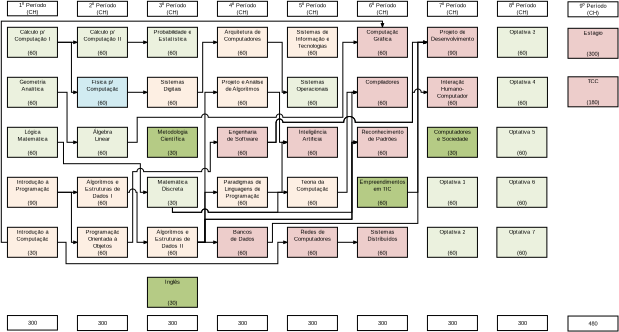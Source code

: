 <?xml version="1.0" encoding="UTF-8"?>
<dia:diagram xmlns:dia="http://www.lysator.liu.se/~alla/dia/">
  <dia:layer name="Segundo Plano" visible="true"/>
  <dia:layer name="Conector" visible="true" active="true">
    <dia:object type="Standard - Line" version="0" id="O0">
      <dia:attribute name="obj_pos">
        <dia:point val="3.018,9.554"/>
      </dia:attribute>
      <dia:attribute name="obj_bb">
        <dia:rectangle val="3.003,9.473;4.063,9.635"/>
      </dia:attribute>
      <dia:attribute name="conn_endpoints">
        <dia:point val="3.018,9.554"/>
        <dia:point val="4.018,9.554"/>
      </dia:attribute>
      <dia:attribute name="numcp">
        <dia:int val="1"/>
      </dia:attribute>
      <dia:attribute name="line_width">
        <dia:real val="0.03"/>
      </dia:attribute>
      <dia:attribute name="end_arrow">
        <dia:enum val="3"/>
      </dia:attribute>
      <dia:attribute name="end_arrow_length">
        <dia:real val="0.171"/>
      </dia:attribute>
      <dia:attribute name="end_arrow_width">
        <dia:real val="0.12"/>
      </dia:attribute>
    </dia:object>
    <dia:object type="Standard - Line" version="0" id="O1">
      <dia:attribute name="obj_pos">
        <dia:point val="6.518,9.554"/>
      </dia:attribute>
      <dia:attribute name="obj_bb">
        <dia:rectangle val="6.503,9.473;7.563,9.635"/>
      </dia:attribute>
      <dia:attribute name="conn_endpoints">
        <dia:point val="6.518,9.554"/>
        <dia:point val="7.518,9.554"/>
      </dia:attribute>
      <dia:attribute name="numcp">
        <dia:int val="1"/>
      </dia:attribute>
      <dia:attribute name="line_width">
        <dia:real val="0.03"/>
      </dia:attribute>
      <dia:attribute name="end_arrow">
        <dia:enum val="3"/>
      </dia:attribute>
      <dia:attribute name="end_arrow_length">
        <dia:real val="0.171"/>
      </dia:attribute>
      <dia:attribute name="end_arrow_width">
        <dia:real val="0.12"/>
      </dia:attribute>
    </dia:object>
    <dia:object type="Standard - PolyLine" version="0" id="O2">
      <dia:attribute name="obj_pos">
        <dia:point val="3.018,9.554"/>
      </dia:attribute>
      <dia:attribute name="obj_bb">
        <dia:rectangle val="3.003,9.539;4.063,12.135"/>
      </dia:attribute>
      <dia:attribute name="poly_points">
        <dia:point val="3.018,9.554"/>
        <dia:point val="3.718,9.554"/>
        <dia:point val="3.718,12.054"/>
        <dia:point val="4.018,12.054"/>
      </dia:attribute>
      <dia:attribute name="line_width">
        <dia:real val="0.03"/>
      </dia:attribute>
      <dia:attribute name="end_arrow">
        <dia:enum val="3"/>
      </dia:attribute>
      <dia:attribute name="end_arrow_length">
        <dia:real val="0.171"/>
      </dia:attribute>
      <dia:attribute name="end_arrow_width">
        <dia:real val="0.12"/>
      </dia:attribute>
    </dia:object>
    <dia:object type="Standard - PolyLine" version="0" id="O3">
      <dia:attribute name="obj_pos">
        <dia:point val="3.018,12.054"/>
      </dia:attribute>
      <dia:attribute name="obj_bb">
        <dia:rectangle val="3.003,12.039;4.063,14.635"/>
      </dia:attribute>
      <dia:attribute name="poly_points">
        <dia:point val="3.018,12.054"/>
        <dia:point val="3.498,12.054"/>
        <dia:point val="3.498,14.554"/>
        <dia:point val="4.018,14.554"/>
      </dia:attribute>
      <dia:attribute name="line_width">
        <dia:real val="0.03"/>
      </dia:attribute>
      <dia:attribute name="end_arrow">
        <dia:enum val="3"/>
      </dia:attribute>
      <dia:attribute name="end_arrow_length">
        <dia:real val="0.171"/>
      </dia:attribute>
      <dia:attribute name="end_arrow_width">
        <dia:real val="0.12"/>
      </dia:attribute>
    </dia:object>
    <dia:object type="Standard - PolyLine" version="0" id="O4">
      <dia:attribute name="obj_pos">
        <dia:point val="3.018,14.554"/>
      </dia:attribute>
      <dia:attribute name="obj_bb">
        <dia:rectangle val="3.003,14.539;7.563,17.135"/>
      </dia:attribute>
      <dia:attribute name="poly_points">
        <dia:point val="3.018,14.554"/>
        <dia:point val="3.32,14.554"/>
        <dia:point val="3.32,15.624"/>
        <dia:point val="7.163,15.624"/>
        <dia:point val="7.163,17.054"/>
        <dia:point val="7.518,17.054"/>
      </dia:attribute>
      <dia:attribute name="line_width">
        <dia:real val="0.03"/>
      </dia:attribute>
      <dia:attribute name="end_arrow">
        <dia:enum val="3"/>
      </dia:attribute>
      <dia:attribute name="end_arrow_length">
        <dia:real val="0.171"/>
      </dia:attribute>
      <dia:attribute name="end_arrow_width">
        <dia:real val="0.12"/>
      </dia:attribute>
    </dia:object>
    <dia:object type="Standard - Line" version="0" id="O5">
      <dia:attribute name="obj_pos">
        <dia:point val="3.018,17.054"/>
      </dia:attribute>
      <dia:attribute name="obj_bb">
        <dia:rectangle val="3.003,16.973;4.063,17.135"/>
      </dia:attribute>
      <dia:attribute name="conn_endpoints">
        <dia:point val="3.018,17.054"/>
        <dia:point val="4.018,17.054"/>
      </dia:attribute>
      <dia:attribute name="numcp">
        <dia:int val="1"/>
      </dia:attribute>
      <dia:attribute name="line_width">
        <dia:real val="0.03"/>
      </dia:attribute>
      <dia:attribute name="end_arrow">
        <dia:enum val="3"/>
      </dia:attribute>
      <dia:attribute name="end_arrow_length">
        <dia:real val="0.171"/>
      </dia:attribute>
      <dia:attribute name="end_arrow_width">
        <dia:real val="0.12"/>
      </dia:attribute>
    </dia:object>
    <dia:object type="Standard - PolyLine" version="0" id="O6">
      <dia:attribute name="obj_pos">
        <dia:point val="3.018,17.054"/>
      </dia:attribute>
      <dia:attribute name="obj_bb">
        <dia:rectangle val="3.003,17.039;4.063,19.635"/>
      </dia:attribute>
      <dia:attribute name="poly_points">
        <dia:point val="3.018,17.054"/>
        <dia:point val="3.718,17.054"/>
        <dia:point val="3.718,19.554"/>
        <dia:point val="4.018,19.554"/>
      </dia:attribute>
      <dia:attribute name="line_width">
        <dia:real val="0.03"/>
      </dia:attribute>
      <dia:attribute name="end_arrow">
        <dia:enum val="3"/>
      </dia:attribute>
      <dia:attribute name="end_arrow_length">
        <dia:real val="0.171"/>
      </dia:attribute>
      <dia:attribute name="end_arrow_width">
        <dia:real val="0.12"/>
      </dia:attribute>
    </dia:object>
    <dia:object type="Standard - Line" version="0" id="O7">
      <dia:attribute name="obj_pos">
        <dia:point val="6.518,12.054"/>
      </dia:attribute>
      <dia:attribute name="obj_bb">
        <dia:rectangle val="6.503,11.973;7.563,12.135"/>
      </dia:attribute>
      <dia:attribute name="conn_endpoints">
        <dia:point val="6.518,12.054"/>
        <dia:point val="7.518,12.054"/>
      </dia:attribute>
      <dia:attribute name="numcp">
        <dia:int val="1"/>
      </dia:attribute>
      <dia:attribute name="line_width">
        <dia:real val="0.03"/>
      </dia:attribute>
      <dia:attribute name="end_arrow">
        <dia:enum val="3"/>
      </dia:attribute>
      <dia:attribute name="end_arrow_length">
        <dia:real val="0.171"/>
      </dia:attribute>
      <dia:attribute name="end_arrow_width">
        <dia:real val="0.12"/>
      </dia:attribute>
    </dia:object>
    <dia:object type="Standard - BezierLine" version="0" id="O8">
      <dia:attribute name="obj_pos">
        <dia:point val="6.518,17.054"/>
      </dia:attribute>
      <dia:attribute name="obj_bb">
        <dia:rectangle val="6.503,16.872;7.563,19.635"/>
      </dia:attribute>
      <dia:attribute name="bez_points">
        <dia:point val="6.518,17.054"/>
        <dia:point val="6.613,17.054"/>
        <dia:point val="6.613,17.054"/>
        <dia:point val="6.613,17.054"/>
        <dia:point val="6.613,16.832"/>
        <dia:point val="6.947,16.832"/>
        <dia:point val="6.947,17.054"/>
        <dia:point val="6.998,17.054"/>
        <dia:point val="6.998,17.054"/>
        <dia:point val="6.998,17.054"/>
        <dia:point val="6.998,19.554"/>
        <dia:point val="6.998,19.554"/>
        <dia:point val="6.998,19.554"/>
        <dia:point val="7.518,19.554"/>
        <dia:point val="7.518,19.554"/>
        <dia:point val="7.518,19.554"/>
      </dia:attribute>
      <dia:attribute name="corner_types">
        <dia:enum val="0"/>
        <dia:enum val="0"/>
        <dia:enum val="0"/>
        <dia:enum val="0"/>
        <dia:enum val="0"/>
        <dia:enum val="0"/>
      </dia:attribute>
      <dia:attribute name="line_width">
        <dia:real val="0.03"/>
      </dia:attribute>
      <dia:attribute name="end_arrow">
        <dia:enum val="3"/>
      </dia:attribute>
      <dia:attribute name="end_arrow_length">
        <dia:real val="0.171"/>
      </dia:attribute>
      <dia:attribute name="end_arrow_width">
        <dia:real val="0.12"/>
      </dia:attribute>
    </dia:object>
    <dia:object type="Standard - PolyLine" version="0" id="O9">
      <dia:attribute name="obj_pos">
        <dia:point val="10.018,12.054"/>
      </dia:attribute>
      <dia:attribute name="obj_bb">
        <dia:rectangle val="10.003,9.473;11.063,12.069"/>
      </dia:attribute>
      <dia:attribute name="poly_points">
        <dia:point val="10.018,12.054"/>
        <dia:point val="10.28,12.054"/>
        <dia:point val="10.28,9.554"/>
        <dia:point val="11.018,9.554"/>
      </dia:attribute>
      <dia:attribute name="line_width">
        <dia:real val="0.03"/>
      </dia:attribute>
      <dia:attribute name="end_arrow">
        <dia:enum val="3"/>
      </dia:attribute>
      <dia:attribute name="end_arrow_length">
        <dia:real val="0.171"/>
      </dia:attribute>
      <dia:attribute name="end_arrow_width">
        <dia:real val="0.12"/>
      </dia:attribute>
    </dia:object>
    <dia:object type="Standard - PolyLine" version="0" id="O10">
      <dia:attribute name="obj_pos">
        <dia:point val="10.018,19.554"/>
      </dia:attribute>
      <dia:attribute name="obj_bb">
        <dia:rectangle val="10.003,11.973;11.063,19.569"/>
      </dia:attribute>
      <dia:attribute name="poly_points">
        <dia:point val="10.018,19.554"/>
        <dia:point val="10.393,19.554"/>
        <dia:point val="10.393,12.054"/>
        <dia:point val="11.018,12.054"/>
      </dia:attribute>
      <dia:attribute name="line_width">
        <dia:real val="0.03"/>
      </dia:attribute>
      <dia:attribute name="end_arrow">
        <dia:enum val="3"/>
      </dia:attribute>
      <dia:attribute name="end_arrow_length">
        <dia:real val="0.171"/>
      </dia:attribute>
      <dia:attribute name="end_arrow_width">
        <dia:real val="0.12"/>
      </dia:attribute>
    </dia:object>
    <dia:object type="Standard - PolyLine" version="0" id="O11">
      <dia:attribute name="obj_pos">
        <dia:point val="10.018,19.554"/>
      </dia:attribute>
      <dia:attribute name="obj_bb">
        <dia:rectangle val="10.003,16.973;11.063,19.569"/>
      </dia:attribute>
      <dia:attribute name="poly_points">
        <dia:point val="10.018,19.554"/>
        <dia:point val="10.393,19.554"/>
        <dia:point val="10.393,17.054"/>
        <dia:point val="11.018,17.054"/>
      </dia:attribute>
      <dia:attribute name="line_width">
        <dia:real val="0.03"/>
      </dia:attribute>
      <dia:attribute name="end_arrow">
        <dia:enum val="3"/>
      </dia:attribute>
      <dia:attribute name="end_arrow_length">
        <dia:real val="0.171"/>
      </dia:attribute>
      <dia:attribute name="end_arrow_width">
        <dia:real val="0.12"/>
      </dia:attribute>
    </dia:object>
    <dia:object type="Standard - PolyLine" version="0" id="O12">
      <dia:attribute name="obj_pos">
        <dia:point val="13.518,9.554"/>
      </dia:attribute>
      <dia:attribute name="obj_bb">
        <dia:rectangle val="13.503,9.539;14.563,12.135"/>
      </dia:attribute>
      <dia:attribute name="poly_points">
        <dia:point val="13.518,9.554"/>
        <dia:point val="14.255,9.554"/>
        <dia:point val="14.255,12.054"/>
        <dia:point val="14.518,12.054"/>
      </dia:attribute>
      <dia:attribute name="line_width">
        <dia:real val="0.03"/>
      </dia:attribute>
      <dia:attribute name="end_arrow">
        <dia:enum val="3"/>
      </dia:attribute>
      <dia:attribute name="end_arrow_length">
        <dia:real val="0.171"/>
      </dia:attribute>
      <dia:attribute name="end_arrow_width">
        <dia:real val="0.12"/>
      </dia:attribute>
    </dia:object>
    <dia:object type="Standard - BezierLine" version="0" id="O13">
      <dia:attribute name="obj_pos">
        <dia:point val="8.768,17.804"/>
      </dia:attribute>
      <dia:attribute name="obj_bb">
        <dia:rectangle val="8.753,16.973;14.563,18.069"/>
      </dia:attribute>
      <dia:attribute name="bez_points">
        <dia:point val="8.768,17.804"/>
        <dia:point val="8.768,18.054"/>
        <dia:point val="8.768,18.054"/>
        <dia:point val="8.768,18.054"/>
        <dia:point val="10.226,18.054"/>
        <dia:point val="10.226,18.054"/>
        <dia:point val="10.226,18.054"/>
        <dia:point val="10.226,17.832"/>
        <dia:point val="10.559,17.832"/>
        <dia:point val="10.559,18.054"/>
        <dia:point val="14.038,18.054"/>
        <dia:point val="14.038,18.054"/>
        <dia:point val="14.038,18.054"/>
        <dia:point val="14.038,17.054"/>
        <dia:point val="14.038,17.054"/>
        <dia:point val="14.038,17.054"/>
        <dia:point val="14.518,17.054"/>
        <dia:point val="14.518,17.054"/>
        <dia:point val="14.518,17.054"/>
      </dia:attribute>
      <dia:attribute name="corner_types">
        <dia:enum val="0"/>
        <dia:enum val="0"/>
        <dia:enum val="0"/>
        <dia:enum val="0"/>
        <dia:enum val="0"/>
        <dia:enum val="0"/>
        <dia:enum val="0"/>
      </dia:attribute>
      <dia:attribute name="line_width">
        <dia:real val="0.03"/>
      </dia:attribute>
      <dia:attribute name="end_arrow">
        <dia:enum val="3"/>
      </dia:attribute>
      <dia:attribute name="end_arrow_length">
        <dia:real val="0.171"/>
      </dia:attribute>
      <dia:attribute name="end_arrow_width">
        <dia:real val="0.12"/>
      </dia:attribute>
    </dia:object>
    <dia:object type="Standard - Line" version="0" id="O14">
      <dia:attribute name="obj_pos">
        <dia:point val="10.018,19.554"/>
      </dia:attribute>
      <dia:attribute name="obj_bb">
        <dia:rectangle val="10.003,19.473;11.063,19.635"/>
      </dia:attribute>
      <dia:attribute name="conn_endpoints">
        <dia:point val="10.018,19.554"/>
        <dia:point val="11.018,19.554"/>
      </dia:attribute>
      <dia:attribute name="numcp">
        <dia:int val="1"/>
      </dia:attribute>
      <dia:attribute name="line_width">
        <dia:real val="0.03"/>
      </dia:attribute>
      <dia:attribute name="end_arrow">
        <dia:enum val="3"/>
      </dia:attribute>
      <dia:attribute name="end_arrow_length">
        <dia:real val="0.171"/>
      </dia:attribute>
      <dia:attribute name="end_arrow_width">
        <dia:real val="0.12"/>
      </dia:attribute>
    </dia:object>
    <dia:object type="Standard - BezierLine" version="0" id="O15">
      <dia:attribute name="obj_pos">
        <dia:point val="6.518,19.554"/>
      </dia:attribute>
      <dia:attribute name="obj_bb">
        <dia:rectangle val="6.503,14.473;11.063,19.569"/>
      </dia:attribute>
      <dia:attribute name="bez_points">
        <dia:point val="6.518,19.554"/>
        <dia:point val="6.78,19.554"/>
        <dia:point val="6.78,19.554"/>
        <dia:point val="6.78,19.554"/>
        <dia:point val="6.78,16.02"/>
        <dia:point val="6.78,16.02"/>
        <dia:point val="6.78,16.02"/>
        <dia:point val="6.996,16.02"/>
        <dia:point val="6.996,16.02"/>
        <dia:point val="6.996,16.02"/>
        <dia:point val="6.996,15.798"/>
        <dia:point val="7.329,15.798"/>
        <dia:point val="7.329,16.02"/>
        <dia:point val="10.226,16.02"/>
        <dia:point val="10.226,16.02"/>
        <dia:point val="10.226,16.02"/>
        <dia:point val="10.226,15.798"/>
        <dia:point val="10.559,15.798"/>
        <dia:point val="10.559,16.02"/>
        <dia:point val="10.66,16.02"/>
        <dia:point val="10.66,16.02"/>
        <dia:point val="10.66,16.02"/>
        <dia:point val="10.66,14.554"/>
        <dia:point val="10.66,14.554"/>
        <dia:point val="10.66,14.554"/>
        <dia:point val="11.018,14.554"/>
        <dia:point val="11.018,14.554"/>
        <dia:point val="11.018,14.554"/>
      </dia:attribute>
      <dia:attribute name="corner_types">
        <dia:enum val="0"/>
        <dia:enum val="0"/>
        <dia:enum val="0"/>
        <dia:enum val="0"/>
        <dia:enum val="0"/>
        <dia:enum val="0"/>
        <dia:enum val="0"/>
        <dia:enum val="0"/>
        <dia:enum val="0"/>
        <dia:enum val="0"/>
      </dia:attribute>
      <dia:attribute name="line_width">
        <dia:real val="0.03"/>
      </dia:attribute>
      <dia:attribute name="end_arrow">
        <dia:enum val="3"/>
      </dia:attribute>
      <dia:attribute name="end_arrow_length">
        <dia:real val="0.171"/>
      </dia:attribute>
      <dia:attribute name="end_arrow_width">
        <dia:real val="0.12"/>
      </dia:attribute>
    </dia:object>
    <dia:object type="Standard - PolyLine" version="0" id="O16">
      <dia:attribute name="obj_pos">
        <dia:point val="3.018,19.554"/>
      </dia:attribute>
      <dia:attribute name="obj_bb">
        <dia:rectangle val="3.003,19.473;14.563,20.639"/>
      </dia:attribute>
      <dia:attribute name="poly_points">
        <dia:point val="3.018,19.554"/>
        <dia:point val="3.448,19.554"/>
        <dia:point val="3.448,20.624"/>
        <dia:point val="14.038,20.624"/>
        <dia:point val="14.038,19.554"/>
        <dia:point val="14.518,19.554"/>
      </dia:attribute>
      <dia:attribute name="line_width">
        <dia:real val="0.03"/>
      </dia:attribute>
      <dia:attribute name="end_arrow">
        <dia:enum val="3"/>
      </dia:attribute>
      <dia:attribute name="end_arrow_length">
        <dia:real val="0.171"/>
      </dia:attribute>
      <dia:attribute name="end_arrow_width">
        <dia:real val="0.12"/>
      </dia:attribute>
    </dia:object>
    <dia:object type="Standard - PolyLine" version="0" id="O17">
      <dia:attribute name="obj_pos">
        <dia:point val="13.518,17.054"/>
      </dia:attribute>
      <dia:attribute name="obj_bb">
        <dia:rectangle val="13.503,14.473;14.563,17.069"/>
      </dia:attribute>
      <dia:attribute name="poly_points">
        <dia:point val="13.518,17.054"/>
        <dia:point val="14.248,17.054"/>
        <dia:point val="14.248,14.554"/>
        <dia:point val="14.518,14.554"/>
      </dia:attribute>
      <dia:attribute name="line_width">
        <dia:real val="0.03"/>
      </dia:attribute>
      <dia:attribute name="end_arrow">
        <dia:enum val="3"/>
      </dia:attribute>
      <dia:attribute name="end_arrow_length">
        <dia:real val="0.171"/>
      </dia:attribute>
      <dia:attribute name="end_arrow_width">
        <dia:real val="0.12"/>
      </dia:attribute>
    </dia:object>
    <dia:object type="Standard - PolyLine" version="0" id="O18">
      <dia:attribute name="obj_pos">
        <dia:point val="10.018,19.554"/>
      </dia:attribute>
      <dia:attribute name="obj_bb">
        <dia:rectangle val="10.003,14.473;18.063,19.569"/>
      </dia:attribute>
      <dia:attribute name="poly_points">
        <dia:point val="10.018,19.554"/>
        <dia:point val="10.393,19.554"/>
        <dia:point val="10.393,18.404"/>
        <dia:point val="17.743,18.404"/>
        <dia:point val="17.743,14.554"/>
        <dia:point val="18.018,14.554"/>
      </dia:attribute>
      <dia:attribute name="line_width">
        <dia:real val="0.03"/>
      </dia:attribute>
      <dia:attribute name="end_arrow">
        <dia:enum val="3"/>
      </dia:attribute>
      <dia:attribute name="end_arrow_length">
        <dia:real val="0.171"/>
      </dia:attribute>
      <dia:attribute name="end_arrow_width">
        <dia:real val="0.12"/>
      </dia:attribute>
    </dia:object>
    <dia:object type="Standard - BezierLine" version="0" id="O19">
      <dia:attribute name="obj_pos">
        <dia:point val="8.768,17.804"/>
      </dia:attribute>
      <dia:attribute name="obj_bb">
        <dia:rectangle val="8.753,14.473;18.063,18.069"/>
      </dia:attribute>
      <dia:attribute name="bez_points">
        <dia:point val="8.768,17.804"/>
        <dia:point val="8.768,18.054"/>
        <dia:point val="8.768,18.054"/>
        <dia:point val="8.768,18.054"/>
        <dia:point val="10.226,18.054"/>
        <dia:point val="10.226,18.054"/>
        <dia:point val="10.226,18.054"/>
        <dia:point val="10.226,17.832"/>
        <dia:point val="10.559,17.832"/>
        <dia:point val="10.559,18.054"/>
        <dia:point val="17.743,18.054"/>
        <dia:point val="17.743,18.054"/>
        <dia:point val="17.743,18.054"/>
        <dia:point val="17.743,14.554"/>
        <dia:point val="17.743,14.554"/>
        <dia:point val="17.743,14.554"/>
        <dia:point val="18.018,14.554"/>
        <dia:point val="18.018,14.554"/>
        <dia:point val="18.018,14.554"/>
      </dia:attribute>
      <dia:attribute name="corner_types">
        <dia:enum val="0"/>
        <dia:enum val="0"/>
        <dia:enum val="0"/>
        <dia:enum val="0"/>
        <dia:enum val="0"/>
        <dia:enum val="0"/>
        <dia:enum val="0"/>
      </dia:attribute>
      <dia:attribute name="line_width">
        <dia:real val="0.03"/>
      </dia:attribute>
      <dia:attribute name="end_arrow">
        <dia:enum val="3"/>
      </dia:attribute>
      <dia:attribute name="end_arrow_length">
        <dia:real val="0.171"/>
      </dia:attribute>
      <dia:attribute name="end_arrow_width">
        <dia:real val="0.12"/>
      </dia:attribute>
    </dia:object>
    <dia:object type="Standard - PolyLine" version="0" id="O20">
      <dia:attribute name="obj_pos">
        <dia:point val="10.018,19.554"/>
      </dia:attribute>
      <dia:attribute name="obj_bb">
        <dia:rectangle val="10.003,11.973;18.063,19.569"/>
      </dia:attribute>
      <dia:attribute name="poly_points">
        <dia:point val="10.018,19.554"/>
        <dia:point val="10.393,19.554"/>
        <dia:point val="10.393,18.404"/>
        <dia:point val="17.743,18.404"/>
        <dia:point val="17.743,12.054"/>
        <dia:point val="18.018,12.054"/>
      </dia:attribute>
      <dia:attribute name="line_width">
        <dia:real val="0.03"/>
      </dia:attribute>
      <dia:attribute name="end_arrow">
        <dia:enum val="3"/>
      </dia:attribute>
      <dia:attribute name="end_arrow_length">
        <dia:real val="0.171"/>
      </dia:attribute>
      <dia:attribute name="end_arrow_width">
        <dia:real val="0.12"/>
      </dia:attribute>
    </dia:object>
    <dia:object type="Standard - PolyLine" version="0" id="O21">
      <dia:attribute name="obj_pos">
        <dia:point val="17.018,17.054"/>
      </dia:attribute>
      <dia:attribute name="obj_bb">
        <dia:rectangle val="17.003,11.973;18.063,17.069"/>
      </dia:attribute>
      <dia:attribute name="poly_points">
        <dia:point val="17.018,17.054"/>
        <dia:point val="17.498,17.054"/>
        <dia:point val="17.498,12.054"/>
        <dia:point val="18.018,12.054"/>
      </dia:attribute>
      <dia:attribute name="line_width">
        <dia:real val="0.03"/>
      </dia:attribute>
      <dia:attribute name="end_arrow">
        <dia:enum val="3"/>
      </dia:attribute>
      <dia:attribute name="end_arrow_length">
        <dia:real val="0.171"/>
      </dia:attribute>
      <dia:attribute name="end_arrow_width">
        <dia:real val="0.12"/>
      </dia:attribute>
    </dia:object>
    <dia:object type="Standard - BezierLine" version="0" id="O22">
      <dia:attribute name="obj_pos">
        <dia:point val="6.518,14.554"/>
      </dia:attribute>
      <dia:attribute name="obj_bb">
        <dia:rectangle val="6.503,9.473;18.063,14.569"/>
      </dia:attribute>
      <dia:attribute name="bez_points">
        <dia:point val="6.518,14.554"/>
        <dia:point val="7.005,14.554"/>
        <dia:point val="7.005,14.554"/>
        <dia:point val="7.005,14.554"/>
        <dia:point val="7.005,13.304"/>
        <dia:point val="7.005,13.304"/>
        <dia:point val="7.005,13.304"/>
        <dia:point val="10.226,13.304"/>
        <dia:point val="10.226,13.304"/>
        <dia:point val="10.226,13.304"/>
        <dia:point val="10.226,13.082"/>
        <dia:point val="10.559,13.082"/>
        <dia:point val="10.559,13.304"/>
        <dia:point val="13.956,13.304"/>
        <dia:point val="13.956,13.304"/>
        <dia:point val="13.956,13.304"/>
        <dia:point val="13.956,13.082"/>
        <dia:point val="14.289,13.082"/>
        <dia:point val="14.289,13.304"/>
        <dia:point val="17.288,13.304"/>
        <dia:point val="17.288,13.304"/>
        <dia:point val="17.288,13.304"/>
        <dia:point val="17.288,9.554"/>
        <dia:point val="17.288,9.554"/>
        <dia:point val="17.288,9.554"/>
        <dia:point val="18.018,9.554"/>
        <dia:point val="18.018,9.554"/>
        <dia:point val="18.018,9.554"/>
      </dia:attribute>
      <dia:attribute name="corner_types">
        <dia:enum val="0"/>
        <dia:enum val="0"/>
        <dia:enum val="0"/>
        <dia:enum val="0"/>
        <dia:enum val="0"/>
        <dia:enum val="0"/>
        <dia:enum val="0"/>
        <dia:enum val="0"/>
        <dia:enum val="0"/>
        <dia:enum val="0"/>
      </dia:attribute>
      <dia:attribute name="line_width">
        <dia:real val="0.03"/>
      </dia:attribute>
      <dia:attribute name="end_arrow">
        <dia:enum val="3"/>
      </dia:attribute>
      <dia:attribute name="end_arrow_length">
        <dia:real val="0.171"/>
      </dia:attribute>
      <dia:attribute name="end_arrow_width">
        <dia:real val="0.12"/>
      </dia:attribute>
    </dia:object>
    <dia:object type="Standard - PolyLine" version="0" id="O23">
      <dia:attribute name="obj_pos">
        <dia:point val="0.518,19.554"/>
      </dia:attribute>
      <dia:attribute name="obj_bb">
        <dia:rectangle val="0.196,8.482;19.349,19.569"/>
      </dia:attribute>
      <dia:attribute name="poly_points">
        <dia:point val="0.518,19.554"/>
        <dia:point val="0.211,19.554"/>
        <dia:point val="0.211,8.497"/>
        <dia:point val="19.268,8.497"/>
        <dia:point val="19.268,8.804"/>
      </dia:attribute>
      <dia:attribute name="line_width">
        <dia:real val="0.03"/>
      </dia:attribute>
      <dia:attribute name="end_arrow">
        <dia:enum val="3"/>
      </dia:attribute>
      <dia:attribute name="end_arrow_length">
        <dia:real val="0.171"/>
      </dia:attribute>
      <dia:attribute name="end_arrow_width">
        <dia:real val="0.12"/>
      </dia:attribute>
    </dia:object>
    <dia:object type="Standard - Line" version="0" id="O24">
      <dia:attribute name="obj_pos">
        <dia:point val="17.018,19.554"/>
      </dia:attribute>
      <dia:attribute name="obj_bb">
        <dia:rectangle val="17.003,19.473;18.063,19.635"/>
      </dia:attribute>
      <dia:attribute name="conn_endpoints">
        <dia:point val="17.018,19.554"/>
        <dia:point val="18.018,19.554"/>
      </dia:attribute>
      <dia:attribute name="numcp">
        <dia:int val="1"/>
      </dia:attribute>
      <dia:attribute name="line_width">
        <dia:real val="0.03"/>
      </dia:attribute>
      <dia:attribute name="end_arrow">
        <dia:enum val="3"/>
      </dia:attribute>
      <dia:attribute name="end_arrow_length">
        <dia:real val="0.171"/>
      </dia:attribute>
      <dia:attribute name="end_arrow_width">
        <dia:real val="0.12"/>
      </dia:attribute>
    </dia:object>
    <dia:object type="Standard - BezierLine" version="0" id="O25">
      <dia:attribute name="obj_pos">
        <dia:point val="13.518,14.554"/>
      </dia:attribute>
      <dia:attribute name="obj_bb">
        <dia:rectangle val="13.503,9.473;21.563,14.569"/>
      </dia:attribute>
      <dia:attribute name="bez_points">
        <dia:point val="13.518,14.554"/>
        <dia:point val="13.948,14.554"/>
        <dia:point val="13.948,14.554"/>
        <dia:point val="13.948,14.554"/>
        <dia:point val="13.948,13.554"/>
        <dia:point val="13.948,13.554"/>
        <dia:point val="13.948,13.554"/>
        <dia:point val="13.956,13.554"/>
        <dia:point val="13.956,13.554"/>
        <dia:point val="13.956,13.554"/>
        <dia:point val="13.956,13.332"/>
        <dia:point val="14.289,13.332"/>
        <dia:point val="14.289,13.554"/>
        <dia:point val="17.331,13.554"/>
        <dia:point val="17.331,13.554"/>
        <dia:point val="17.331,13.554"/>
        <dia:point val="17.331,13.168"/>
        <dia:point val="17.909,13.168"/>
        <dia:point val="17.909,13.554"/>
        <dia:point val="20.768,13.554"/>
        <dia:point val="20.768,13.554"/>
        <dia:point val="20.768,13.554"/>
        <dia:point val="20.768,9.554"/>
        <dia:point val="20.768,9.554"/>
        <dia:point val="20.768,9.554"/>
        <dia:point val="21.518,9.554"/>
        <dia:point val="21.518,9.554"/>
        <dia:point val="21.518,9.554"/>
      </dia:attribute>
      <dia:attribute name="corner_types">
        <dia:enum val="0"/>
        <dia:enum val="0"/>
        <dia:enum val="0"/>
        <dia:enum val="0"/>
        <dia:enum val="0"/>
        <dia:enum val="0"/>
        <dia:enum val="0"/>
        <dia:enum val="0"/>
        <dia:enum val="0"/>
        <dia:enum val="0"/>
      </dia:attribute>
      <dia:attribute name="line_width">
        <dia:real val="0.03"/>
      </dia:attribute>
      <dia:attribute name="end_arrow">
        <dia:enum val="3"/>
      </dia:attribute>
      <dia:attribute name="end_arrow_length">
        <dia:real val="0.171"/>
      </dia:attribute>
      <dia:attribute name="end_arrow_width">
        <dia:real val="0.12"/>
      </dia:attribute>
    </dia:object>
    <dia:object type="Standard - BezierLine" version="0" id="O26">
      <dia:attribute name="obj_pos">
        <dia:point val="13.518,14.554"/>
      </dia:attribute>
      <dia:attribute name="obj_bb">
        <dia:rectangle val="13.503,11.872;21.563,14.569"/>
      </dia:attribute>
      <dia:attribute name="bez_points">
        <dia:point val="13.518,14.554"/>
        <dia:point val="13.948,14.554"/>
        <dia:point val="13.948,14.554"/>
        <dia:point val="13.948,14.554"/>
        <dia:point val="13.948,13.554"/>
        <dia:point val="13.948,13.554"/>
        <dia:point val="13.948,13.554"/>
        <dia:point val="13.956,13.554"/>
        <dia:point val="13.956,13.554"/>
        <dia:point val="13.956,13.554"/>
        <dia:point val="13.956,13.332"/>
        <dia:point val="14.289,13.332"/>
        <dia:point val="14.289,13.554"/>
        <dia:point val="17.331,13.554"/>
        <dia:point val="17.331,13.554"/>
        <dia:point val="17.331,13.554"/>
        <dia:point val="17.331,13.168"/>
        <dia:point val="17.909,13.168"/>
        <dia:point val="17.909,13.554"/>
        <dia:point val="20.768,13.554"/>
        <dia:point val="20.768,13.554"/>
        <dia:point val="20.768,13.554"/>
        <dia:point val="20.768,12.054"/>
        <dia:point val="20.768,12.054"/>
        <dia:point val="20.768,12.054"/>
        <dia:point val="20.871,12.054"/>
        <dia:point val="20.871,12.054"/>
        <dia:point val="20.871,12.054"/>
        <dia:point val="20.871,11.832"/>
        <dia:point val="21.204,11.832"/>
        <dia:point val="21.204,12.054"/>
        <dia:point val="21.518,12.054"/>
        <dia:point val="21.518,12.054"/>
        <dia:point val="21.518,12.054"/>
      </dia:attribute>
      <dia:attribute name="corner_types">
        <dia:enum val="0"/>
        <dia:enum val="0"/>
        <dia:enum val="0"/>
        <dia:enum val="0"/>
        <dia:enum val="0"/>
        <dia:enum val="0"/>
        <dia:enum val="0"/>
        <dia:enum val="0"/>
        <dia:enum val="0"/>
        <dia:enum val="0"/>
        <dia:enum val="0"/>
        <dia:enum val="0"/>
      </dia:attribute>
      <dia:attribute name="line_width">
        <dia:real val="0.03"/>
      </dia:attribute>
      <dia:attribute name="end_arrow">
        <dia:enum val="3"/>
      </dia:attribute>
      <dia:attribute name="end_arrow_length">
        <dia:real val="0.171"/>
      </dia:attribute>
      <dia:attribute name="end_arrow_width">
        <dia:real val="0.12"/>
      </dia:attribute>
    </dia:object>
    <dia:object type="Standard - PolyLine" version="0" id="O27">
      <dia:attribute name="obj_pos">
        <dia:point val="13.518,19.554"/>
      </dia:attribute>
      <dia:attribute name="obj_bb">
        <dia:rectangle val="13.503,9.473;21.563,19.569"/>
      </dia:attribute>
      <dia:attribute name="poly_points">
        <dia:point val="13.518,19.554"/>
        <dia:point val="13.768,19.554"/>
        <dia:point val="13.768,18.609"/>
        <dia:point val="21.038,18.609"/>
        <dia:point val="21.038,9.554"/>
        <dia:point val="21.518,9.554"/>
      </dia:attribute>
      <dia:attribute name="line_width">
        <dia:real val="0.03"/>
      </dia:attribute>
      <dia:attribute name="end_arrow">
        <dia:enum val="3"/>
      </dia:attribute>
      <dia:attribute name="end_arrow_length">
        <dia:real val="0.171"/>
      </dia:attribute>
      <dia:attribute name="end_arrow_width">
        <dia:real val="0.12"/>
      </dia:attribute>
    </dia:object>
    <dia:object type="Standard - PolyLine" version="0" id="O28">
      <dia:attribute name="obj_pos">
        <dia:point val="20.518,17.054"/>
      </dia:attribute>
      <dia:attribute name="obj_bb">
        <dia:rectangle val="20.503,9.473;21.563,17.069"/>
      </dia:attribute>
      <dia:attribute name="poly_points">
        <dia:point val="20.518,17.054"/>
        <dia:point val="21.038,17.054"/>
        <dia:point val="21.038,9.554"/>
        <dia:point val="21.518,9.554"/>
      </dia:attribute>
      <dia:attribute name="line_width">
        <dia:real val="0.03"/>
      </dia:attribute>
      <dia:attribute name="end_arrow">
        <dia:enum val="3"/>
      </dia:attribute>
      <dia:attribute name="end_arrow_length">
        <dia:real val="0.171"/>
      </dia:attribute>
      <dia:attribute name="end_arrow_width">
        <dia:real val="0.12"/>
      </dia:attribute>
    </dia:object>
    <dia:object type="Standard - PolyLine" version="0" id="O29">
      <dia:attribute name="obj_pos">
        <dia:point val="13.518,12.054"/>
      </dia:attribute>
      <dia:attribute name="obj_bb">
        <dia:rectangle val="13.503,12.039;14.563,14.635"/>
      </dia:attribute>
      <dia:attribute name="poly_points">
        <dia:point val="13.518,12.054"/>
        <dia:point val="14.123,12.054"/>
        <dia:point val="14.123,14.554"/>
        <dia:point val="14.518,14.554"/>
      </dia:attribute>
      <dia:attribute name="line_width">
        <dia:real val="0.03"/>
      </dia:attribute>
      <dia:attribute name="end_arrow">
        <dia:enum val="3"/>
      </dia:attribute>
      <dia:attribute name="end_arrow_length">
        <dia:real val="0.171"/>
      </dia:attribute>
      <dia:attribute name="end_arrow_width">
        <dia:real val="0.12"/>
      </dia:attribute>
    </dia:object>
  </dia:layer>
  <dia:layer name="Fluxograma" visible="true">
    <dia:object type="Standard - Polygon" version="0" id="O30">
      <dia:attribute name="obj_pos">
        <dia:point val="0.518,10.304"/>
      </dia:attribute>
      <dia:attribute name="obj_bb">
        <dia:rectangle val="0.497,8.789;3.033,10.325"/>
      </dia:attribute>
      <dia:attribute name="poly_points">
        <dia:point val="0.518,10.304"/>
        <dia:point val="3.018,10.304"/>
        <dia:point val="3.018,8.804"/>
        <dia:point val="0.518,8.804"/>
        <dia:point val="0.518,10.304"/>
      </dia:attribute>
      <dia:attribute name="line_width">
        <dia:real val="0.03"/>
      </dia:attribute>
      <dia:attribute name="inner_color">
        <dia:color val="#ebf1de"/>
      </dia:attribute>
      <dia:attribute name="show_background">
        <dia:boolean val="true"/>
      </dia:attribute>
    </dia:object>
    <dia:object type="Standard - Text" version="1" id="O31">
      <dia:attribute name="obj_pos">
        <dia:point val="1.768,9.554"/>
      </dia:attribute>
      <dia:attribute name="obj_bb">
        <dia:rectangle val="0.888,8.867;2.648,10.241"/>
      </dia:attribute>
      <dia:attribute name="text">
        <dia:composite type="text">
          <dia:attribute name="string">
            <dia:string>#Cálculo p/
Computação I

(60)#</dia:string>
          </dia:attribute>
          <dia:attribute name="font">
            <dia:font family="Arial" style="0" name="Helvetica"/>
          </dia:attribute>
          <dia:attribute name="height">
            <dia:real val="0.353"/>
          </dia:attribute>
          <dia:attribute name="pos">
            <dia:point val="1.768,9.12"/>
          </dia:attribute>
          <dia:attribute name="color">
            <dia:color val="#000000"/>
          </dia:attribute>
          <dia:attribute name="alignment">
            <dia:enum val="1"/>
          </dia:attribute>
        </dia:composite>
      </dia:attribute>
      <dia:attribute name="valign">
        <dia:enum val="2"/>
      </dia:attribute>
    </dia:object>
    <dia:object type="Standard - Polygon" version="0" id="O32">
      <dia:attribute name="obj_pos">
        <dia:point val="0.518,12.804"/>
      </dia:attribute>
      <dia:attribute name="obj_bb">
        <dia:rectangle val="0.497,11.289;3.033,12.825"/>
      </dia:attribute>
      <dia:attribute name="poly_points">
        <dia:point val="0.518,12.804"/>
        <dia:point val="3.018,12.804"/>
        <dia:point val="3.018,11.304"/>
        <dia:point val="0.518,11.304"/>
        <dia:point val="0.518,12.804"/>
      </dia:attribute>
      <dia:attribute name="line_width">
        <dia:real val="0.03"/>
      </dia:attribute>
      <dia:attribute name="inner_color">
        <dia:color val="#ebf1de"/>
      </dia:attribute>
      <dia:attribute name="show_background">
        <dia:boolean val="true"/>
      </dia:attribute>
    </dia:object>
    <dia:object type="Standard - Text" version="1" id="O33">
      <dia:attribute name="obj_pos">
        <dia:point val="1.768,12.054"/>
      </dia:attribute>
      <dia:attribute name="obj_bb">
        <dia:rectangle val="1.108,11.367;2.428,12.741"/>
      </dia:attribute>
      <dia:attribute name="text">
        <dia:composite type="text">
          <dia:attribute name="string">
            <dia:string>#Geometria
Analítica

(60)#</dia:string>
          </dia:attribute>
          <dia:attribute name="font">
            <dia:font family="Arial" style="0" name="Helvetica"/>
          </dia:attribute>
          <dia:attribute name="height">
            <dia:real val="0.353"/>
          </dia:attribute>
          <dia:attribute name="pos">
            <dia:point val="1.768,11.62"/>
          </dia:attribute>
          <dia:attribute name="color">
            <dia:color val="#000000"/>
          </dia:attribute>
          <dia:attribute name="alignment">
            <dia:enum val="1"/>
          </dia:attribute>
        </dia:composite>
      </dia:attribute>
      <dia:attribute name="valign">
        <dia:enum val="2"/>
      </dia:attribute>
    </dia:object>
    <dia:object type="Standard - Polygon" version="0" id="O34">
      <dia:attribute name="obj_pos">
        <dia:point val="0.518,20.304"/>
      </dia:attribute>
      <dia:attribute name="obj_bb">
        <dia:rectangle val="0.497,18.789;3.033,20.325"/>
      </dia:attribute>
      <dia:attribute name="poly_points">
        <dia:point val="0.518,20.304"/>
        <dia:point val="3.018,20.304"/>
        <dia:point val="3.018,18.804"/>
        <dia:point val="0.518,18.804"/>
        <dia:point val="0.518,20.304"/>
      </dia:attribute>
      <dia:attribute name="line_width">
        <dia:real val="0.03"/>
      </dia:attribute>
      <dia:attribute name="inner_color">
        <dia:color val="#fdefe3"/>
      </dia:attribute>
      <dia:attribute name="show_background">
        <dia:boolean val="true"/>
      </dia:attribute>
    </dia:object>
    <dia:object type="Standard - Text" version="1" id="O35">
      <dia:attribute name="obj_pos">
        <dia:point val="1.768,19.554"/>
      </dia:attribute>
      <dia:attribute name="obj_bb">
        <dia:rectangle val="0.965,18.867;2.57,20.241"/>
      </dia:attribute>
      <dia:attribute name="text">
        <dia:composite type="text">
          <dia:attribute name="string">
            <dia:string>#Introdução à
Computação

(30)#</dia:string>
          </dia:attribute>
          <dia:attribute name="font">
            <dia:font family="Arial" style="0" name="Helvetica"/>
          </dia:attribute>
          <dia:attribute name="height">
            <dia:real val="0.353"/>
          </dia:attribute>
          <dia:attribute name="pos">
            <dia:point val="1.768,19.12"/>
          </dia:attribute>
          <dia:attribute name="color">
            <dia:color val="#000000"/>
          </dia:attribute>
          <dia:attribute name="alignment">
            <dia:enum val="1"/>
          </dia:attribute>
        </dia:composite>
      </dia:attribute>
      <dia:attribute name="valign">
        <dia:enum val="2"/>
      </dia:attribute>
    </dia:object>
    <dia:object type="Standard - Polygon" version="0" id="O36">
      <dia:attribute name="obj_pos">
        <dia:point val="0.518,17.804"/>
      </dia:attribute>
      <dia:attribute name="obj_bb">
        <dia:rectangle val="0.497,16.289;3.033,17.825"/>
      </dia:attribute>
      <dia:attribute name="poly_points">
        <dia:point val="0.518,17.804"/>
        <dia:point val="3.018,17.804"/>
        <dia:point val="3.018,16.304"/>
        <dia:point val="0.518,16.304"/>
        <dia:point val="0.518,17.804"/>
      </dia:attribute>
      <dia:attribute name="line_width">
        <dia:real val="0.03"/>
      </dia:attribute>
      <dia:attribute name="inner_color">
        <dia:color val="#fdefe3"/>
      </dia:attribute>
      <dia:attribute name="show_background">
        <dia:boolean val="true"/>
      </dia:attribute>
    </dia:object>
    <dia:object type="Standard - Text" version="1" id="O37">
      <dia:attribute name="obj_pos">
        <dia:point val="1.768,17.054"/>
      </dia:attribute>
      <dia:attribute name="obj_bb">
        <dia:rectangle val="0.918,16.367;2.618,17.741"/>
      </dia:attribute>
      <dia:attribute name="text">
        <dia:composite type="text">
          <dia:attribute name="string">
            <dia:string>#Introdução à
Programação

(90)#</dia:string>
          </dia:attribute>
          <dia:attribute name="font">
            <dia:font family="Arial" style="0" name="Helvetica"/>
          </dia:attribute>
          <dia:attribute name="height">
            <dia:real val="0.353"/>
          </dia:attribute>
          <dia:attribute name="pos">
            <dia:point val="1.768,16.62"/>
          </dia:attribute>
          <dia:attribute name="color">
            <dia:color val="#000000"/>
          </dia:attribute>
          <dia:attribute name="alignment">
            <dia:enum val="1"/>
          </dia:attribute>
        </dia:composite>
      </dia:attribute>
      <dia:attribute name="valign">
        <dia:enum val="2"/>
      </dia:attribute>
    </dia:object>
    <dia:object type="Standard - Polygon" version="0" id="O38">
      <dia:attribute name="obj_pos">
        <dia:point val="0.518,15.304"/>
      </dia:attribute>
      <dia:attribute name="obj_bb">
        <dia:rectangle val="0.497,13.789;3.033,15.325"/>
      </dia:attribute>
      <dia:attribute name="poly_points">
        <dia:point val="0.518,15.304"/>
        <dia:point val="3.018,15.304"/>
        <dia:point val="3.018,13.804"/>
        <dia:point val="0.518,13.804"/>
        <dia:point val="0.518,15.304"/>
      </dia:attribute>
      <dia:attribute name="line_width">
        <dia:real val="0.03"/>
      </dia:attribute>
      <dia:attribute name="inner_color">
        <dia:color val="#ebf1de"/>
      </dia:attribute>
      <dia:attribute name="show_background">
        <dia:boolean val="true"/>
      </dia:attribute>
    </dia:object>
    <dia:object type="Standard - Text" version="1" id="O39">
      <dia:attribute name="obj_pos">
        <dia:point val="1.768,14.554"/>
      </dia:attribute>
      <dia:attribute name="obj_bb">
        <dia:rectangle val="1.039,13.867;2.496,15.241"/>
      </dia:attribute>
      <dia:attribute name="text">
        <dia:composite type="text">
          <dia:attribute name="string">
            <dia:string>#Lógica
Matemática

(60)#</dia:string>
          </dia:attribute>
          <dia:attribute name="font">
            <dia:font family="Arial" style="0" name="Helvetica"/>
          </dia:attribute>
          <dia:attribute name="height">
            <dia:real val="0.353"/>
          </dia:attribute>
          <dia:attribute name="pos">
            <dia:point val="1.768,14.12"/>
          </dia:attribute>
          <dia:attribute name="color">
            <dia:color val="#000000"/>
          </dia:attribute>
          <dia:attribute name="alignment">
            <dia:enum val="1"/>
          </dia:attribute>
        </dia:composite>
      </dia:attribute>
      <dia:attribute name="valign">
        <dia:enum val="2"/>
      </dia:attribute>
    </dia:object>
    <dia:object type="Standard - Polygon" version="0" id="O40">
      <dia:attribute name="obj_pos">
        <dia:point val="4.018,10.304"/>
      </dia:attribute>
      <dia:attribute name="obj_bb">
        <dia:rectangle val="3.997,8.789;6.533,10.325"/>
      </dia:attribute>
      <dia:attribute name="poly_points">
        <dia:point val="4.018,10.304"/>
        <dia:point val="6.518,10.304"/>
        <dia:point val="6.518,8.804"/>
        <dia:point val="4.018,8.804"/>
        <dia:point val="4.018,10.304"/>
      </dia:attribute>
      <dia:attribute name="line_width">
        <dia:real val="0.03"/>
      </dia:attribute>
      <dia:attribute name="inner_color">
        <dia:color val="#ebf1de"/>
      </dia:attribute>
      <dia:attribute name="show_background">
        <dia:boolean val="true"/>
      </dia:attribute>
    </dia:object>
    <dia:object type="Standard - Text" version="1" id="O41">
      <dia:attribute name="obj_pos">
        <dia:point val="5.268,9.554"/>
      </dia:attribute>
      <dia:attribute name="obj_bb">
        <dia:rectangle val="4.349,8.867;6.186,10.241"/>
      </dia:attribute>
      <dia:attribute name="text">
        <dia:composite type="text">
          <dia:attribute name="string">
            <dia:string>#Cálculo p/
Computação II

(60)#</dia:string>
          </dia:attribute>
          <dia:attribute name="font">
            <dia:font family="Arial" style="0" name="Helvetica"/>
          </dia:attribute>
          <dia:attribute name="height">
            <dia:real val="0.353"/>
          </dia:attribute>
          <dia:attribute name="pos">
            <dia:point val="5.268,9.12"/>
          </dia:attribute>
          <dia:attribute name="color">
            <dia:color val="#000000"/>
          </dia:attribute>
          <dia:attribute name="alignment">
            <dia:enum val="1"/>
          </dia:attribute>
        </dia:composite>
      </dia:attribute>
      <dia:attribute name="valign">
        <dia:enum val="2"/>
      </dia:attribute>
    </dia:object>
    <dia:object type="Standard - Polygon" version="0" id="O42">
      <dia:attribute name="obj_pos">
        <dia:point val="4.018,12.804"/>
      </dia:attribute>
      <dia:attribute name="obj_bb">
        <dia:rectangle val="3.997,11.289;6.533,12.825"/>
      </dia:attribute>
      <dia:attribute name="poly_points">
        <dia:point val="4.018,12.804"/>
        <dia:point val="6.518,12.804"/>
        <dia:point val="6.518,11.304"/>
        <dia:point val="4.018,11.304"/>
        <dia:point val="4.018,12.804"/>
      </dia:attribute>
      <dia:attribute name="line_width">
        <dia:real val="0.03"/>
      </dia:attribute>
      <dia:attribute name="inner_color">
        <dia:color val="#d1ebf1"/>
      </dia:attribute>
      <dia:attribute name="show_background">
        <dia:boolean val="true"/>
      </dia:attribute>
    </dia:object>
    <dia:object type="Standard - Text" version="1" id="O43">
      <dia:attribute name="obj_pos">
        <dia:point val="5.268,12.054"/>
      </dia:attribute>
      <dia:attribute name="obj_bb">
        <dia:rectangle val="4.465,11.367;6.07,12.741"/>
      </dia:attribute>
      <dia:attribute name="text">
        <dia:composite type="text">
          <dia:attribute name="string">
            <dia:string>#Física p/
Computação

(60)#</dia:string>
          </dia:attribute>
          <dia:attribute name="font">
            <dia:font family="Arial" style="0" name="Helvetica"/>
          </dia:attribute>
          <dia:attribute name="height">
            <dia:real val="0.353"/>
          </dia:attribute>
          <dia:attribute name="pos">
            <dia:point val="5.268,11.62"/>
          </dia:attribute>
          <dia:attribute name="color">
            <dia:color val="#000000"/>
          </dia:attribute>
          <dia:attribute name="alignment">
            <dia:enum val="1"/>
          </dia:attribute>
        </dia:composite>
      </dia:attribute>
      <dia:attribute name="valign">
        <dia:enum val="2"/>
      </dia:attribute>
    </dia:object>
    <dia:object type="Standard - Polygon" version="0" id="O44">
      <dia:attribute name="obj_pos">
        <dia:point val="4.018,15.304"/>
      </dia:attribute>
      <dia:attribute name="obj_bb">
        <dia:rectangle val="3.997,13.789;6.533,15.325"/>
      </dia:attribute>
      <dia:attribute name="poly_points">
        <dia:point val="4.018,15.304"/>
        <dia:point val="6.518,15.304"/>
        <dia:point val="6.518,13.804"/>
        <dia:point val="4.018,13.804"/>
        <dia:point val="4.018,15.304"/>
      </dia:attribute>
      <dia:attribute name="line_width">
        <dia:real val="0.03"/>
      </dia:attribute>
      <dia:attribute name="inner_color">
        <dia:color val="#ebf1de"/>
      </dia:attribute>
      <dia:attribute name="show_background">
        <dia:boolean val="true"/>
      </dia:attribute>
    </dia:object>
    <dia:object type="Standard - Text" version="1" id="O45">
      <dia:attribute name="obj_pos">
        <dia:point val="5.268,14.554"/>
      </dia:attribute>
      <dia:attribute name="obj_bb">
        <dia:rectangle val="4.78,13.867;5.755,15.241"/>
      </dia:attribute>
      <dia:attribute name="text">
        <dia:composite type="text">
          <dia:attribute name="string">
            <dia:string>#Álgebra
Linear

(60)#</dia:string>
          </dia:attribute>
          <dia:attribute name="font">
            <dia:font family="Arial" style="0" name="Helvetica"/>
          </dia:attribute>
          <dia:attribute name="height">
            <dia:real val="0.353"/>
          </dia:attribute>
          <dia:attribute name="pos">
            <dia:point val="5.268,14.12"/>
          </dia:attribute>
          <dia:attribute name="color">
            <dia:color val="#000000"/>
          </dia:attribute>
          <dia:attribute name="alignment">
            <dia:enum val="1"/>
          </dia:attribute>
        </dia:composite>
      </dia:attribute>
      <dia:attribute name="valign">
        <dia:enum val="2"/>
      </dia:attribute>
    </dia:object>
    <dia:object type="Standard - Polygon" version="0" id="O46">
      <dia:attribute name="obj_pos">
        <dia:point val="4.018,17.804"/>
      </dia:attribute>
      <dia:attribute name="obj_bb">
        <dia:rectangle val="3.997,16.289;6.533,17.825"/>
      </dia:attribute>
      <dia:attribute name="poly_points">
        <dia:point val="4.018,17.804"/>
        <dia:point val="6.518,17.804"/>
        <dia:point val="6.518,16.304"/>
        <dia:point val="4.018,16.304"/>
        <dia:point val="4.018,17.804"/>
      </dia:attribute>
      <dia:attribute name="line_width">
        <dia:real val="0.03"/>
      </dia:attribute>
      <dia:attribute name="inner_color">
        <dia:color val="#fdefe3"/>
      </dia:attribute>
      <dia:attribute name="show_background">
        <dia:boolean val="true"/>
      </dia:attribute>
    </dia:object>
    <dia:object type="Standard - Text" version="1" id="O47">
      <dia:attribute name="obj_pos">
        <dia:point val="5.268,17.054"/>
      </dia:attribute>
      <dia:attribute name="obj_bb">
        <dia:rectangle val="4.426,16.367;6.109,17.741"/>
      </dia:attribute>
      <dia:attribute name="text">
        <dia:composite type="text">
          <dia:attribute name="string">
            <dia:string>#Algoritmos e
Estruturas de
Dados I
(60)#</dia:string>
          </dia:attribute>
          <dia:attribute name="font">
            <dia:font family="Arial" style="0" name="Helvetica"/>
          </dia:attribute>
          <dia:attribute name="height">
            <dia:real val="0.353"/>
          </dia:attribute>
          <dia:attribute name="pos">
            <dia:point val="5.268,16.62"/>
          </dia:attribute>
          <dia:attribute name="color">
            <dia:color val="#000000"/>
          </dia:attribute>
          <dia:attribute name="alignment">
            <dia:enum val="1"/>
          </dia:attribute>
        </dia:composite>
      </dia:attribute>
      <dia:attribute name="valign">
        <dia:enum val="2"/>
      </dia:attribute>
    </dia:object>
    <dia:object type="Standard - Polygon" version="0" id="O48">
      <dia:attribute name="obj_pos">
        <dia:point val="4.018,20.304"/>
      </dia:attribute>
      <dia:attribute name="obj_bb">
        <dia:rectangle val="3.997,18.789;6.533,20.325"/>
      </dia:attribute>
      <dia:attribute name="poly_points">
        <dia:point val="4.018,20.304"/>
        <dia:point val="6.518,20.304"/>
        <dia:point val="6.518,18.804"/>
        <dia:point val="4.018,18.804"/>
        <dia:point val="4.018,20.304"/>
      </dia:attribute>
      <dia:attribute name="line_width">
        <dia:real val="0.03"/>
      </dia:attribute>
      <dia:attribute name="inner_color">
        <dia:color val="#fdefe3"/>
      </dia:attribute>
      <dia:attribute name="show_background">
        <dia:boolean val="true"/>
      </dia:attribute>
    </dia:object>
    <dia:object type="Standard - Text" version="1" id="O49">
      <dia:attribute name="obj_pos">
        <dia:point val="5.268,19.554"/>
      </dia:attribute>
      <dia:attribute name="obj_bb">
        <dia:rectangle val="4.418,18.867;6.118,20.241"/>
      </dia:attribute>
      <dia:attribute name="text">
        <dia:composite type="text">
          <dia:attribute name="string">
            <dia:string>#Programação
Orientada à
Objetos
(60)#</dia:string>
          </dia:attribute>
          <dia:attribute name="font">
            <dia:font family="Arial" style="0" name="Helvetica"/>
          </dia:attribute>
          <dia:attribute name="height">
            <dia:real val="0.353"/>
          </dia:attribute>
          <dia:attribute name="pos">
            <dia:point val="5.268,19.12"/>
          </dia:attribute>
          <dia:attribute name="color">
            <dia:color val="#000000"/>
          </dia:attribute>
          <dia:attribute name="alignment">
            <dia:enum val="1"/>
          </dia:attribute>
        </dia:composite>
      </dia:attribute>
      <dia:attribute name="valign">
        <dia:enum val="2"/>
      </dia:attribute>
    </dia:object>
    <dia:object type="Standard - Polygon" version="0" id="O50">
      <dia:attribute name="obj_pos">
        <dia:point val="7.518,10.304"/>
      </dia:attribute>
      <dia:attribute name="obj_bb">
        <dia:rectangle val="7.497,8.789;10.033,10.325"/>
      </dia:attribute>
      <dia:attribute name="poly_points">
        <dia:point val="7.518,10.304"/>
        <dia:point val="10.018,10.304"/>
        <dia:point val="10.018,8.804"/>
        <dia:point val="7.518,8.804"/>
        <dia:point val="7.518,10.304"/>
      </dia:attribute>
      <dia:attribute name="line_width">
        <dia:real val="0.03"/>
      </dia:attribute>
      <dia:attribute name="inner_color">
        <dia:color val="#ebf1de"/>
      </dia:attribute>
      <dia:attribute name="show_background">
        <dia:boolean val="true"/>
      </dia:attribute>
    </dia:object>
    <dia:object type="Standard - Text" version="1" id="O51">
      <dia:attribute name="obj_pos">
        <dia:point val="8.768,9.554"/>
      </dia:attribute>
      <dia:attribute name="obj_bb">
        <dia:rectangle val="7.785,8.867;9.75,10.241"/>
      </dia:attribute>
      <dia:attribute name="text">
        <dia:composite type="text">
          <dia:attribute name="string">
            <dia:string>#Probabilidade e
Estatística

(60)#</dia:string>
          </dia:attribute>
          <dia:attribute name="font">
            <dia:font family="Arial" style="0" name="Helvetica"/>
          </dia:attribute>
          <dia:attribute name="height">
            <dia:real val="0.353"/>
          </dia:attribute>
          <dia:attribute name="pos">
            <dia:point val="8.768,9.12"/>
          </dia:attribute>
          <dia:attribute name="color">
            <dia:color val="#000000"/>
          </dia:attribute>
          <dia:attribute name="alignment">
            <dia:enum val="1"/>
          </dia:attribute>
        </dia:composite>
      </dia:attribute>
      <dia:attribute name="valign">
        <dia:enum val="2"/>
      </dia:attribute>
    </dia:object>
    <dia:object type="Standard - Polygon" version="0" id="O52">
      <dia:attribute name="obj_pos">
        <dia:point val="7.518,12.804"/>
      </dia:attribute>
      <dia:attribute name="obj_bb">
        <dia:rectangle val="7.497,11.289;10.033,12.825"/>
      </dia:attribute>
      <dia:attribute name="poly_points">
        <dia:point val="7.518,12.804"/>
        <dia:point val="10.018,12.804"/>
        <dia:point val="10.018,11.304"/>
        <dia:point val="7.518,11.304"/>
        <dia:point val="7.518,12.804"/>
      </dia:attribute>
      <dia:attribute name="line_width">
        <dia:real val="0.03"/>
      </dia:attribute>
      <dia:attribute name="inner_color">
        <dia:color val="#fdefe3"/>
      </dia:attribute>
      <dia:attribute name="show_background">
        <dia:boolean val="true"/>
      </dia:attribute>
    </dia:object>
    <dia:object type="Standard - Text" version="1" id="O53">
      <dia:attribute name="obj_pos">
        <dia:point val="8.768,12.054"/>
      </dia:attribute>
      <dia:attribute name="obj_bb">
        <dia:rectangle val="8.186,11.367;9.349,12.741"/>
      </dia:attribute>
      <dia:attribute name="text">
        <dia:composite type="text">
          <dia:attribute name="string">
            <dia:string>#Sistemas
Digitais

(60)#</dia:string>
          </dia:attribute>
          <dia:attribute name="font">
            <dia:font family="Arial" style="0" name="Helvetica"/>
          </dia:attribute>
          <dia:attribute name="height">
            <dia:real val="0.353"/>
          </dia:attribute>
          <dia:attribute name="pos">
            <dia:point val="8.768,11.62"/>
          </dia:attribute>
          <dia:attribute name="color">
            <dia:color val="#000000"/>
          </dia:attribute>
          <dia:attribute name="alignment">
            <dia:enum val="1"/>
          </dia:attribute>
        </dia:composite>
      </dia:attribute>
      <dia:attribute name="valign">
        <dia:enum val="2"/>
      </dia:attribute>
    </dia:object>
    <dia:object type="Standard - Polygon" version="0" id="O54">
      <dia:attribute name="obj_pos">
        <dia:point val="7.518,15.304"/>
      </dia:attribute>
      <dia:attribute name="obj_bb">
        <dia:rectangle val="7.497,13.789;10.033,15.325"/>
      </dia:attribute>
      <dia:attribute name="poly_points">
        <dia:point val="7.518,15.304"/>
        <dia:point val="10.018,15.304"/>
        <dia:point val="10.018,13.804"/>
        <dia:point val="7.518,13.804"/>
        <dia:point val="7.518,15.304"/>
      </dia:attribute>
      <dia:attribute name="line_width">
        <dia:real val="0.03"/>
      </dia:attribute>
      <dia:attribute name="inner_color">
        <dia:color val="#b5cb85"/>
      </dia:attribute>
      <dia:attribute name="show_background">
        <dia:boolean val="true"/>
      </dia:attribute>
    </dia:object>
    <dia:object type="Standard - Text" version="1" id="O55">
      <dia:attribute name="obj_pos">
        <dia:point val="8.768,14.554"/>
      </dia:attribute>
      <dia:attribute name="obj_bb">
        <dia:rectangle val="7.999,13.867;9.536,15.241"/>
      </dia:attribute>
      <dia:attribute name="text">
        <dia:composite type="text">
          <dia:attribute name="string">
            <dia:string>#Metodologia
Científica

(30)#</dia:string>
          </dia:attribute>
          <dia:attribute name="font">
            <dia:font family="Arial" style="0" name="Helvetica"/>
          </dia:attribute>
          <dia:attribute name="height">
            <dia:real val="0.353"/>
          </dia:attribute>
          <dia:attribute name="pos">
            <dia:point val="8.768,14.12"/>
          </dia:attribute>
          <dia:attribute name="color">
            <dia:color val="#000000"/>
          </dia:attribute>
          <dia:attribute name="alignment">
            <dia:enum val="1"/>
          </dia:attribute>
        </dia:composite>
      </dia:attribute>
      <dia:attribute name="valign">
        <dia:enum val="2"/>
      </dia:attribute>
    </dia:object>
    <dia:object type="Standard - Polygon" version="0" id="O56">
      <dia:attribute name="obj_pos">
        <dia:point val="7.518,20.304"/>
      </dia:attribute>
      <dia:attribute name="obj_bb">
        <dia:rectangle val="7.497,18.789;10.033,20.325"/>
      </dia:attribute>
      <dia:attribute name="poly_points">
        <dia:point val="7.518,20.304"/>
        <dia:point val="10.018,20.304"/>
        <dia:point val="10.018,18.804"/>
        <dia:point val="7.518,18.804"/>
        <dia:point val="7.518,20.304"/>
      </dia:attribute>
      <dia:attribute name="line_width">
        <dia:real val="0.03"/>
      </dia:attribute>
      <dia:attribute name="inner_color">
        <dia:color val="#fdefe3"/>
      </dia:attribute>
      <dia:attribute name="show_background">
        <dia:boolean val="true"/>
      </dia:attribute>
    </dia:object>
    <dia:object type="Standard - Text" version="1" id="O57">
      <dia:attribute name="obj_pos">
        <dia:point val="8.768,19.554"/>
      </dia:attribute>
      <dia:attribute name="obj_bb">
        <dia:rectangle val="7.926,18.867;9.609,20.241"/>
      </dia:attribute>
      <dia:attribute name="text">
        <dia:composite type="text">
          <dia:attribute name="string">
            <dia:string>#Algoritmos e
Estruturas de
Dados II
(60)#</dia:string>
          </dia:attribute>
          <dia:attribute name="font">
            <dia:font family="Arial" style="0" name="Helvetica"/>
          </dia:attribute>
          <dia:attribute name="height">
            <dia:real val="0.353"/>
          </dia:attribute>
          <dia:attribute name="pos">
            <dia:point val="8.768,19.12"/>
          </dia:attribute>
          <dia:attribute name="color">
            <dia:color val="#000000"/>
          </dia:attribute>
          <dia:attribute name="alignment">
            <dia:enum val="1"/>
          </dia:attribute>
        </dia:composite>
      </dia:attribute>
      <dia:attribute name="valign">
        <dia:enum val="2"/>
      </dia:attribute>
    </dia:object>
    <dia:object type="Standard - Polygon" version="0" id="O58">
      <dia:attribute name="obj_pos">
        <dia:point val="7.518,22.804"/>
      </dia:attribute>
      <dia:attribute name="obj_bb">
        <dia:rectangle val="7.497,21.289;10.033,22.825"/>
      </dia:attribute>
      <dia:attribute name="poly_points">
        <dia:point val="7.518,22.804"/>
        <dia:point val="10.018,22.804"/>
        <dia:point val="10.018,21.304"/>
        <dia:point val="7.518,21.304"/>
        <dia:point val="7.518,22.804"/>
      </dia:attribute>
      <dia:attribute name="line_width">
        <dia:real val="0.03"/>
      </dia:attribute>
      <dia:attribute name="inner_color">
        <dia:color val="#b5cb85"/>
      </dia:attribute>
      <dia:attribute name="show_background">
        <dia:boolean val="true"/>
      </dia:attribute>
    </dia:object>
    <dia:object type="Standard - Text" version="1" id="O59">
      <dia:attribute name="obj_pos">
        <dia:point val="8.768,22.054"/>
      </dia:attribute>
      <dia:attribute name="obj_bb">
        <dia:rectangle val="8.39,21.367;9.145,22.741"/>
      </dia:attribute>
      <dia:attribute name="text">
        <dia:composite type="text">
          <dia:attribute name="string">
            <dia:string>#Inglês


(30)#</dia:string>
          </dia:attribute>
          <dia:attribute name="font">
            <dia:font family="Arial" style="0" name="Helvetica"/>
          </dia:attribute>
          <dia:attribute name="height">
            <dia:real val="0.353"/>
          </dia:attribute>
          <dia:attribute name="pos">
            <dia:point val="8.768,21.62"/>
          </dia:attribute>
          <dia:attribute name="color">
            <dia:color val="#000000"/>
          </dia:attribute>
          <dia:attribute name="alignment">
            <dia:enum val="1"/>
          </dia:attribute>
        </dia:composite>
      </dia:attribute>
      <dia:attribute name="valign">
        <dia:enum val="2"/>
      </dia:attribute>
    </dia:object>
    <dia:object type="Standard - Polygon" version="0" id="O60">
      <dia:attribute name="obj_pos">
        <dia:point val="11.018,10.304"/>
      </dia:attribute>
      <dia:attribute name="obj_bb">
        <dia:rectangle val="10.996,8.789;13.533,10.325"/>
      </dia:attribute>
      <dia:attribute name="poly_points">
        <dia:point val="11.018,10.304"/>
        <dia:point val="13.518,10.304"/>
        <dia:point val="13.518,8.804"/>
        <dia:point val="11.018,8.804"/>
        <dia:point val="11.018,10.304"/>
      </dia:attribute>
      <dia:attribute name="line_width">
        <dia:real val="0.03"/>
      </dia:attribute>
      <dia:attribute name="inner_color">
        <dia:color val="#fdefe3"/>
      </dia:attribute>
      <dia:attribute name="show_background">
        <dia:boolean val="true"/>
      </dia:attribute>
    </dia:object>
    <dia:object type="Standard - Text" version="1" id="O61">
      <dia:attribute name="obj_pos">
        <dia:point val="12.268,9.554"/>
      </dia:attribute>
      <dia:attribute name="obj_bb">
        <dia:rectangle val="11.339,8.867;13.197,10.241"/>
      </dia:attribute>
      <dia:attribute name="text">
        <dia:composite type="text">
          <dia:attribute name="string">
            <dia:string>#Arquitetura de
Computadores

(60)#</dia:string>
          </dia:attribute>
          <dia:attribute name="font">
            <dia:font family="Arial" style="0" name="Helvetica"/>
          </dia:attribute>
          <dia:attribute name="height">
            <dia:real val="0.353"/>
          </dia:attribute>
          <dia:attribute name="pos">
            <dia:point val="12.268,9.12"/>
          </dia:attribute>
          <dia:attribute name="color">
            <dia:color val="#000000"/>
          </dia:attribute>
          <dia:attribute name="alignment">
            <dia:enum val="1"/>
          </dia:attribute>
        </dia:composite>
      </dia:attribute>
      <dia:attribute name="valign">
        <dia:enum val="2"/>
      </dia:attribute>
    </dia:object>
    <dia:object type="Standard - Polygon" version="0" id="O62">
      <dia:attribute name="obj_pos">
        <dia:point val="11.018,12.804"/>
      </dia:attribute>
      <dia:attribute name="obj_bb">
        <dia:rectangle val="10.996,11.289;13.533,12.825"/>
      </dia:attribute>
      <dia:attribute name="poly_points">
        <dia:point val="11.018,12.804"/>
        <dia:point val="13.518,12.804"/>
        <dia:point val="13.518,11.304"/>
        <dia:point val="11.018,11.304"/>
        <dia:point val="11.018,12.804"/>
      </dia:attribute>
      <dia:attribute name="line_width">
        <dia:real val="0.03"/>
      </dia:attribute>
      <dia:attribute name="inner_color">
        <dia:color val="#fdefe3"/>
      </dia:attribute>
      <dia:attribute name="show_background">
        <dia:boolean val="true"/>
      </dia:attribute>
    </dia:object>
    <dia:object type="Standard - Text" version="1" id="O63">
      <dia:attribute name="obj_pos">
        <dia:point val="12.268,12.054"/>
      </dia:attribute>
      <dia:attribute name="obj_bb">
        <dia:rectangle val="11.2,11.367;13.335,12.741"/>
      </dia:attribute>
      <dia:attribute name="text">
        <dia:composite type="text">
          <dia:attribute name="string">
            <dia:string>#Projeto e Análise
de Algoritmos

(60)#</dia:string>
          </dia:attribute>
          <dia:attribute name="font">
            <dia:font family="Arial" style="0" name="Helvetica"/>
          </dia:attribute>
          <dia:attribute name="height">
            <dia:real val="0.353"/>
          </dia:attribute>
          <dia:attribute name="pos">
            <dia:point val="12.268,11.62"/>
          </dia:attribute>
          <dia:attribute name="color">
            <dia:color val="#000000"/>
          </dia:attribute>
          <dia:attribute name="alignment">
            <dia:enum val="1"/>
          </dia:attribute>
        </dia:composite>
      </dia:attribute>
      <dia:attribute name="valign">
        <dia:enum val="2"/>
      </dia:attribute>
    </dia:object>
    <dia:object type="Standard - Polygon" version="0" id="O64">
      <dia:attribute name="obj_pos">
        <dia:point val="11.018,17.804"/>
      </dia:attribute>
      <dia:attribute name="obj_bb">
        <dia:rectangle val="10.996,16.289;13.533,17.825"/>
      </dia:attribute>
      <dia:attribute name="poly_points">
        <dia:point val="11.018,17.804"/>
        <dia:point val="13.518,17.804"/>
        <dia:point val="13.518,16.304"/>
        <dia:point val="11.018,16.304"/>
        <dia:point val="11.018,17.804"/>
      </dia:attribute>
      <dia:attribute name="line_width">
        <dia:real val="0.03"/>
      </dia:attribute>
      <dia:attribute name="inner_color">
        <dia:color val="#fdefe3"/>
      </dia:attribute>
      <dia:attribute name="show_background">
        <dia:boolean val="true"/>
      </dia:attribute>
    </dia:object>
    <dia:object type="Standard - Text" version="1" id="O65">
      <dia:attribute name="obj_pos">
        <dia:point val="12.268,17.054"/>
      </dia:attribute>
      <dia:attribute name="obj_bb">
        <dia:rectangle val="11.316,16.367;13.219,17.741"/>
      </dia:attribute>
      <dia:attribute name="text">
        <dia:composite type="text">
          <dia:attribute name="string">
            <dia:string>#Paradigmas de
Linguagens de
Programação
(60)#</dia:string>
          </dia:attribute>
          <dia:attribute name="font">
            <dia:font family="Arial" style="0" name="Helvetica"/>
          </dia:attribute>
          <dia:attribute name="height">
            <dia:real val="0.353"/>
          </dia:attribute>
          <dia:attribute name="pos">
            <dia:point val="12.268,16.62"/>
          </dia:attribute>
          <dia:attribute name="color">
            <dia:color val="#000000"/>
          </dia:attribute>
          <dia:attribute name="alignment">
            <dia:enum val="1"/>
          </dia:attribute>
        </dia:composite>
      </dia:attribute>
      <dia:attribute name="valign">
        <dia:enum val="2"/>
      </dia:attribute>
    </dia:object>
    <dia:object type="Standard - Polygon" version="0" id="O66">
      <dia:attribute name="obj_pos">
        <dia:point val="11.018,20.304"/>
      </dia:attribute>
      <dia:attribute name="obj_bb">
        <dia:rectangle val="10.996,18.789;13.533,20.325"/>
      </dia:attribute>
      <dia:attribute name="poly_points">
        <dia:point val="11.018,20.304"/>
        <dia:point val="13.518,20.304"/>
        <dia:point val="13.518,18.804"/>
        <dia:point val="11.018,18.804"/>
        <dia:point val="11.018,20.304"/>
      </dia:attribute>
      <dia:attribute name="line_width">
        <dia:real val="0.03"/>
      </dia:attribute>
      <dia:attribute name="inner_color">
        <dia:color val="#edcdcb"/>
      </dia:attribute>
      <dia:attribute name="show_background">
        <dia:boolean val="true"/>
      </dia:attribute>
    </dia:object>
    <dia:object type="Standard - Text" version="1" id="O67">
      <dia:attribute name="obj_pos">
        <dia:point val="12.268,19.554"/>
      </dia:attribute>
      <dia:attribute name="obj_bb">
        <dia:rectangle val="11.662,18.867;12.874,20.241"/>
      </dia:attribute>
      <dia:attribute name="text">
        <dia:composite type="text">
          <dia:attribute name="string">
            <dia:string>#Bancos
de Dados

(60)#</dia:string>
          </dia:attribute>
          <dia:attribute name="font">
            <dia:font family="Arial" style="0" name="Helvetica"/>
          </dia:attribute>
          <dia:attribute name="height">
            <dia:real val="0.353"/>
          </dia:attribute>
          <dia:attribute name="pos">
            <dia:point val="12.268,19.12"/>
          </dia:attribute>
          <dia:attribute name="color">
            <dia:color val="#000000"/>
          </dia:attribute>
          <dia:attribute name="alignment">
            <dia:enum val="1"/>
          </dia:attribute>
        </dia:composite>
      </dia:attribute>
      <dia:attribute name="valign">
        <dia:enum val="2"/>
      </dia:attribute>
    </dia:object>
    <dia:object type="Standard - Polygon" version="0" id="O68">
      <dia:attribute name="obj_pos">
        <dia:point val="11.018,15.304"/>
      </dia:attribute>
      <dia:attribute name="obj_bb">
        <dia:rectangle val="10.996,13.789;13.533,15.325"/>
      </dia:attribute>
      <dia:attribute name="poly_points">
        <dia:point val="11.018,15.304"/>
        <dia:point val="13.518,15.304"/>
        <dia:point val="13.518,13.804"/>
        <dia:point val="11.018,13.804"/>
        <dia:point val="11.018,15.304"/>
      </dia:attribute>
      <dia:attribute name="line_width">
        <dia:real val="0.03"/>
      </dia:attribute>
      <dia:attribute name="inner_color">
        <dia:color val="#edcdcb"/>
      </dia:attribute>
      <dia:attribute name="show_background">
        <dia:boolean val="true"/>
      </dia:attribute>
    </dia:object>
    <dia:object type="Standard - Text" version="1" id="O69">
      <dia:attribute name="obj_pos">
        <dia:point val="12.268,14.554"/>
      </dia:attribute>
      <dia:attribute name="obj_bb">
        <dia:rectangle val="11.515,13.867;13.02,15.241"/>
      </dia:attribute>
      <dia:attribute name="text">
        <dia:composite type="text">
          <dia:attribute name="string">
            <dia:string>#Engenharia
de Software

(60)#</dia:string>
          </dia:attribute>
          <dia:attribute name="font">
            <dia:font family="Arial" style="0" name="Helvetica"/>
          </dia:attribute>
          <dia:attribute name="height">
            <dia:real val="0.353"/>
          </dia:attribute>
          <dia:attribute name="pos">
            <dia:point val="12.268,14.12"/>
          </dia:attribute>
          <dia:attribute name="color">
            <dia:color val="#000000"/>
          </dia:attribute>
          <dia:attribute name="alignment">
            <dia:enum val="1"/>
          </dia:attribute>
        </dia:composite>
      </dia:attribute>
      <dia:attribute name="valign">
        <dia:enum val="2"/>
      </dia:attribute>
    </dia:object>
    <dia:object type="Standard - Polygon" version="0" id="O70">
      <dia:attribute name="obj_pos">
        <dia:point val="14.518,12.804"/>
      </dia:attribute>
      <dia:attribute name="obj_bb">
        <dia:rectangle val="14.496,11.289;17.033,12.825"/>
      </dia:attribute>
      <dia:attribute name="poly_points">
        <dia:point val="14.518,12.804"/>
        <dia:point val="17.018,12.804"/>
        <dia:point val="17.018,11.304"/>
        <dia:point val="14.518,11.304"/>
        <dia:point val="14.518,12.804"/>
      </dia:attribute>
      <dia:attribute name="line_width">
        <dia:real val="0.03"/>
      </dia:attribute>
      <dia:attribute name="inner_color">
        <dia:color val="#ebf1de"/>
      </dia:attribute>
      <dia:attribute name="show_background">
        <dia:boolean val="true"/>
      </dia:attribute>
    </dia:object>
    <dia:object type="Standard - Text" version="1" id="O71">
      <dia:attribute name="obj_pos">
        <dia:point val="15.768,12.054"/>
      </dia:attribute>
      <dia:attribute name="obj_bb">
        <dia:rectangle val="14.933,11.367;16.603,12.741"/>
      </dia:attribute>
      <dia:attribute name="text">
        <dia:composite type="text">
          <dia:attribute name="string">
            <dia:string>#Sistemas
Operacionais

(60)#</dia:string>
          </dia:attribute>
          <dia:attribute name="font">
            <dia:font family="Arial" style="0" name="Helvetica"/>
          </dia:attribute>
          <dia:attribute name="height">
            <dia:real val="0.353"/>
          </dia:attribute>
          <dia:attribute name="pos">
            <dia:point val="15.768,11.62"/>
          </dia:attribute>
          <dia:attribute name="color">
            <dia:color val="#000000"/>
          </dia:attribute>
          <dia:attribute name="alignment">
            <dia:enum val="1"/>
          </dia:attribute>
        </dia:composite>
      </dia:attribute>
      <dia:attribute name="valign">
        <dia:enum val="2"/>
      </dia:attribute>
    </dia:object>
    <dia:object type="Standard - Polygon" version="0" id="O72">
      <dia:attribute name="obj_pos">
        <dia:point val="14.518,20.304"/>
      </dia:attribute>
      <dia:attribute name="obj_bb">
        <dia:rectangle val="14.496,18.789;17.033,20.325"/>
      </dia:attribute>
      <dia:attribute name="poly_points">
        <dia:point val="14.518,20.304"/>
        <dia:point val="17.018,20.304"/>
        <dia:point val="17.018,18.804"/>
        <dia:point val="14.518,18.804"/>
        <dia:point val="14.518,20.304"/>
      </dia:attribute>
      <dia:attribute name="line_width">
        <dia:real val="0.03"/>
      </dia:attribute>
      <dia:attribute name="inner_color">
        <dia:color val="#edcdcb"/>
      </dia:attribute>
      <dia:attribute name="show_background">
        <dia:boolean val="true"/>
      </dia:attribute>
    </dia:object>
    <dia:object type="Standard - Text" version="1" id="O73">
      <dia:attribute name="obj_pos">
        <dia:point val="15.768,19.554"/>
      </dia:attribute>
      <dia:attribute name="obj_bb">
        <dia:rectangle val="14.839,18.867;16.697,20.241"/>
      </dia:attribute>
      <dia:attribute name="text">
        <dia:composite type="text">
          <dia:attribute name="string">
            <dia:string>#Redes de
Computadores

(60)#</dia:string>
          </dia:attribute>
          <dia:attribute name="font">
            <dia:font family="Arial" style="0" name="Helvetica"/>
          </dia:attribute>
          <dia:attribute name="height">
            <dia:real val="0.353"/>
          </dia:attribute>
          <dia:attribute name="pos">
            <dia:point val="15.768,19.12"/>
          </dia:attribute>
          <dia:attribute name="color">
            <dia:color val="#000000"/>
          </dia:attribute>
          <dia:attribute name="alignment">
            <dia:enum val="1"/>
          </dia:attribute>
        </dia:composite>
      </dia:attribute>
      <dia:attribute name="valign">
        <dia:enum val="2"/>
      </dia:attribute>
    </dia:object>
    <dia:object type="Standard - Polygon" version="0" id="O74">
      <dia:attribute name="obj_pos">
        <dia:point val="14.518,15.304"/>
      </dia:attribute>
      <dia:attribute name="obj_bb">
        <dia:rectangle val="14.496,13.789;17.033,15.325"/>
      </dia:attribute>
      <dia:attribute name="poly_points">
        <dia:point val="14.518,15.304"/>
        <dia:point val="17.018,15.304"/>
        <dia:point val="17.018,13.804"/>
        <dia:point val="14.518,13.804"/>
        <dia:point val="14.518,15.304"/>
      </dia:attribute>
      <dia:attribute name="line_width">
        <dia:real val="0.03"/>
      </dia:attribute>
      <dia:attribute name="inner_color">
        <dia:color val="#edcdcb"/>
      </dia:attribute>
      <dia:attribute name="show_background">
        <dia:boolean val="true"/>
      </dia:attribute>
    </dia:object>
    <dia:object type="Standard - Text" version="1" id="O75">
      <dia:attribute name="obj_pos">
        <dia:point val="15.768,14.554"/>
      </dia:attribute>
      <dia:attribute name="obj_bb">
        <dia:rectangle val="15.053,13.867;16.483,15.241"/>
      </dia:attribute>
      <dia:attribute name="text">
        <dia:composite type="text">
          <dia:attribute name="string">
            <dia:string>#Inteligência
Artificial

(60)#</dia:string>
          </dia:attribute>
          <dia:attribute name="font">
            <dia:font family="Arial" style="0" name="Helvetica"/>
          </dia:attribute>
          <dia:attribute name="height">
            <dia:real val="0.353"/>
          </dia:attribute>
          <dia:attribute name="pos">
            <dia:point val="15.768,14.12"/>
          </dia:attribute>
          <dia:attribute name="color">
            <dia:color val="#000000"/>
          </dia:attribute>
          <dia:attribute name="alignment">
            <dia:enum val="1"/>
          </dia:attribute>
        </dia:composite>
      </dia:attribute>
      <dia:attribute name="valign">
        <dia:enum val="2"/>
      </dia:attribute>
    </dia:object>
    <dia:object type="Standard - Polygon" version="0" id="O76">
      <dia:attribute name="obj_pos">
        <dia:point val="14.518,10.304"/>
      </dia:attribute>
      <dia:attribute name="obj_bb">
        <dia:rectangle val="14.496,8.789;17.033,10.325"/>
      </dia:attribute>
      <dia:attribute name="poly_points">
        <dia:point val="14.518,10.304"/>
        <dia:point val="17.018,10.304"/>
        <dia:point val="17.018,8.804"/>
        <dia:point val="14.518,8.804"/>
        <dia:point val="14.518,10.304"/>
      </dia:attribute>
      <dia:attribute name="line_width">
        <dia:real val="0.03"/>
      </dia:attribute>
      <dia:attribute name="inner_color">
        <dia:color val="#fdefe3"/>
      </dia:attribute>
      <dia:attribute name="show_background">
        <dia:boolean val="true"/>
      </dia:attribute>
    </dia:object>
    <dia:object type="Standard - Text" version="1" id="O77">
      <dia:attribute name="obj_pos">
        <dia:point val="15.768,9.554"/>
      </dia:attribute>
      <dia:attribute name="obj_bb">
        <dia:rectangle val="14.943,8.867;16.593,10.241"/>
      </dia:attribute>
      <dia:attribute name="text">
        <dia:composite type="text">
          <dia:attribute name="string">
            <dia:string>#Sistemas de
Informação e
Tecnologias
(60)#</dia:string>
          </dia:attribute>
          <dia:attribute name="font">
            <dia:font family="Arial" style="0" name="Helvetica"/>
          </dia:attribute>
          <dia:attribute name="height">
            <dia:real val="0.353"/>
          </dia:attribute>
          <dia:attribute name="pos">
            <dia:point val="15.768,9.12"/>
          </dia:attribute>
          <dia:attribute name="color">
            <dia:color val="#000000"/>
          </dia:attribute>
          <dia:attribute name="alignment">
            <dia:enum val="1"/>
          </dia:attribute>
        </dia:composite>
      </dia:attribute>
      <dia:attribute name="valign">
        <dia:enum val="2"/>
      </dia:attribute>
    </dia:object>
    <dia:object type="Standard - Polygon" version="0" id="O78">
      <dia:attribute name="obj_pos">
        <dia:point val="14.518,17.804"/>
      </dia:attribute>
      <dia:attribute name="obj_bb">
        <dia:rectangle val="14.496,16.289;17.033,17.825"/>
      </dia:attribute>
      <dia:attribute name="poly_points">
        <dia:point val="14.518,17.804"/>
        <dia:point val="17.018,17.804"/>
        <dia:point val="17.018,16.304"/>
        <dia:point val="14.518,16.304"/>
        <dia:point val="14.518,17.804"/>
      </dia:attribute>
      <dia:attribute name="line_width">
        <dia:real val="0.03"/>
      </dia:attribute>
      <dia:attribute name="inner_color">
        <dia:color val="#fdefe3"/>
      </dia:attribute>
      <dia:attribute name="show_background">
        <dia:boolean val="true"/>
      </dia:attribute>
    </dia:object>
    <dia:object type="Standard - Text" version="1" id="O79">
      <dia:attribute name="obj_pos">
        <dia:point val="15.768,17.054"/>
      </dia:attribute>
      <dia:attribute name="obj_bb">
        <dia:rectangle val="14.965,16.367;16.57,17.741"/>
      </dia:attribute>
      <dia:attribute name="text">
        <dia:composite type="text">
          <dia:attribute name="string">
            <dia:string>#Teoria da
Computação

(60)#</dia:string>
          </dia:attribute>
          <dia:attribute name="font">
            <dia:font family="Arial" style="0" name="Helvetica"/>
          </dia:attribute>
          <dia:attribute name="height">
            <dia:real val="0.353"/>
          </dia:attribute>
          <dia:attribute name="pos">
            <dia:point val="15.768,16.62"/>
          </dia:attribute>
          <dia:attribute name="color">
            <dia:color val="#000000"/>
          </dia:attribute>
          <dia:attribute name="alignment">
            <dia:enum val="1"/>
          </dia:attribute>
        </dia:composite>
      </dia:attribute>
      <dia:attribute name="valign">
        <dia:enum val="2"/>
      </dia:attribute>
    </dia:object>
    <dia:object type="Standard - Polygon" version="0" id="O80">
      <dia:attribute name="obj_pos">
        <dia:point val="18.018,15.304"/>
      </dia:attribute>
      <dia:attribute name="obj_bb">
        <dia:rectangle val="17.997,13.789;20.533,15.325"/>
      </dia:attribute>
      <dia:attribute name="poly_points">
        <dia:point val="18.018,15.304"/>
        <dia:point val="20.518,15.304"/>
        <dia:point val="20.518,13.804"/>
        <dia:point val="18.018,13.804"/>
        <dia:point val="18.018,15.304"/>
      </dia:attribute>
      <dia:attribute name="line_width">
        <dia:real val="0.03"/>
      </dia:attribute>
      <dia:attribute name="inner_color">
        <dia:color val="#edcdcb"/>
      </dia:attribute>
      <dia:attribute name="show_background">
        <dia:boolean val="true"/>
      </dia:attribute>
    </dia:object>
    <dia:object type="Standard - Text" version="1" id="O81">
      <dia:attribute name="obj_pos">
        <dia:point val="19.268,14.554"/>
      </dia:attribute>
      <dia:attribute name="obj_bb">
        <dia:rectangle val="18.205,13.867;20.33,15.241"/>
      </dia:attribute>
      <dia:attribute name="text">
        <dia:composite type="text">
          <dia:attribute name="string">
            <dia:string>#Reconhecimento
de Padrões

(60)#</dia:string>
          </dia:attribute>
          <dia:attribute name="font">
            <dia:font family="Arial" style="0" name="Helvetica"/>
          </dia:attribute>
          <dia:attribute name="height">
            <dia:real val="0.353"/>
          </dia:attribute>
          <dia:attribute name="pos">
            <dia:point val="19.268,14.12"/>
          </dia:attribute>
          <dia:attribute name="color">
            <dia:color val="#000000"/>
          </dia:attribute>
          <dia:attribute name="alignment">
            <dia:enum val="1"/>
          </dia:attribute>
        </dia:composite>
      </dia:attribute>
      <dia:attribute name="valign">
        <dia:enum val="2"/>
      </dia:attribute>
    </dia:object>
    <dia:object type="Standard - Polygon" version="0" id="O82">
      <dia:attribute name="obj_pos">
        <dia:point val="18.018,20.304"/>
      </dia:attribute>
      <dia:attribute name="obj_bb">
        <dia:rectangle val="17.997,18.789;20.533,20.325"/>
      </dia:attribute>
      <dia:attribute name="poly_points">
        <dia:point val="18.018,20.304"/>
        <dia:point val="20.518,20.304"/>
        <dia:point val="20.518,18.804"/>
        <dia:point val="18.018,18.804"/>
        <dia:point val="18.018,20.304"/>
      </dia:attribute>
      <dia:attribute name="line_width">
        <dia:real val="0.03"/>
      </dia:attribute>
      <dia:attribute name="inner_color">
        <dia:color val="#edcdcb"/>
      </dia:attribute>
      <dia:attribute name="show_background">
        <dia:boolean val="true"/>
      </dia:attribute>
    </dia:object>
    <dia:object type="Standard - Text" version="1" id="O83">
      <dia:attribute name="obj_pos">
        <dia:point val="19.268,19.554"/>
      </dia:attribute>
      <dia:attribute name="obj_bb">
        <dia:rectangle val="18.52,18.867;20.015,20.241"/>
      </dia:attribute>
      <dia:attribute name="text">
        <dia:composite type="text">
          <dia:attribute name="string">
            <dia:string>#Sistemas
Distribuídos

(60)#</dia:string>
          </dia:attribute>
          <dia:attribute name="font">
            <dia:font family="Arial" style="0" name="Helvetica"/>
          </dia:attribute>
          <dia:attribute name="height">
            <dia:real val="0.353"/>
          </dia:attribute>
          <dia:attribute name="pos">
            <dia:point val="19.268,19.12"/>
          </dia:attribute>
          <dia:attribute name="color">
            <dia:color val="#000000"/>
          </dia:attribute>
          <dia:attribute name="alignment">
            <dia:enum val="1"/>
          </dia:attribute>
        </dia:composite>
      </dia:attribute>
      <dia:attribute name="valign">
        <dia:enum val="2"/>
      </dia:attribute>
    </dia:object>
    <dia:object type="Standard - Polygon" version="0" id="O84">
      <dia:attribute name="obj_pos">
        <dia:point val="18.018,10.304"/>
      </dia:attribute>
      <dia:attribute name="obj_bb">
        <dia:rectangle val="17.997,8.789;20.533,10.325"/>
      </dia:attribute>
      <dia:attribute name="poly_points">
        <dia:point val="18.018,10.304"/>
        <dia:point val="20.518,10.304"/>
        <dia:point val="20.518,8.804"/>
        <dia:point val="18.018,8.804"/>
        <dia:point val="18.018,10.304"/>
      </dia:attribute>
      <dia:attribute name="line_width">
        <dia:real val="0.03"/>
      </dia:attribute>
      <dia:attribute name="inner_color">
        <dia:color val="#edcdcb"/>
      </dia:attribute>
      <dia:attribute name="show_background">
        <dia:boolean val="true"/>
      </dia:attribute>
    </dia:object>
    <dia:object type="Standard - Text" version="1" id="O85">
      <dia:attribute name="obj_pos">
        <dia:point val="19.268,9.554"/>
      </dia:attribute>
      <dia:attribute name="obj_bb">
        <dia:rectangle val="18.465,8.867;20.07,10.241"/>
      </dia:attribute>
      <dia:attribute name="text">
        <dia:composite type="text">
          <dia:attribute name="string">
            <dia:string>#Computação
Gráfica

(60)#</dia:string>
          </dia:attribute>
          <dia:attribute name="font">
            <dia:font family="Arial" style="0" name="Helvetica"/>
          </dia:attribute>
          <dia:attribute name="height">
            <dia:real val="0.353"/>
          </dia:attribute>
          <dia:attribute name="pos">
            <dia:point val="19.268,9.12"/>
          </dia:attribute>
          <dia:attribute name="color">
            <dia:color val="#000000"/>
          </dia:attribute>
          <dia:attribute name="alignment">
            <dia:enum val="1"/>
          </dia:attribute>
        </dia:composite>
      </dia:attribute>
      <dia:attribute name="valign">
        <dia:enum val="2"/>
      </dia:attribute>
    </dia:object>
    <dia:object type="Standard - Polygon" version="0" id="O86">
      <dia:attribute name="obj_pos">
        <dia:point val="18.018,17.804"/>
      </dia:attribute>
      <dia:attribute name="obj_bb">
        <dia:rectangle val="17.997,16.289;20.533,17.825"/>
      </dia:attribute>
      <dia:attribute name="poly_points">
        <dia:point val="18.018,17.804"/>
        <dia:point val="20.518,17.804"/>
        <dia:point val="20.518,16.304"/>
        <dia:point val="18.018,16.304"/>
        <dia:point val="18.018,17.804"/>
      </dia:attribute>
      <dia:attribute name="line_width">
        <dia:real val="0.03"/>
      </dia:attribute>
      <dia:attribute name="inner_color">
        <dia:color val="#b5cb85"/>
      </dia:attribute>
      <dia:attribute name="show_background">
        <dia:boolean val="true"/>
      </dia:attribute>
    </dia:object>
    <dia:object type="Standard - Text" version="1" id="O87">
      <dia:attribute name="obj_pos">
        <dia:point val="19.268,17.054"/>
      </dia:attribute>
      <dia:attribute name="obj_bb">
        <dia:rectangle val="18.12,16.367;20.415,17.741"/>
      </dia:attribute>
      <dia:attribute name="text">
        <dia:composite type="text">
          <dia:attribute name="string">
            <dia:string>#Empreendimentos
em TIC

(60)#</dia:string>
          </dia:attribute>
          <dia:attribute name="font">
            <dia:font family="Arial" style="0" name="Helvetica"/>
          </dia:attribute>
          <dia:attribute name="height">
            <dia:real val="0.353"/>
          </dia:attribute>
          <dia:attribute name="pos">
            <dia:point val="19.268,16.62"/>
          </dia:attribute>
          <dia:attribute name="color">
            <dia:color val="#000000"/>
          </dia:attribute>
          <dia:attribute name="alignment">
            <dia:enum val="1"/>
          </dia:attribute>
        </dia:composite>
      </dia:attribute>
      <dia:attribute name="valign">
        <dia:enum val="2"/>
      </dia:attribute>
    </dia:object>
    <dia:object type="Standard - Polygon" version="0" id="O88">
      <dia:attribute name="obj_pos">
        <dia:point val="18.018,12.804"/>
      </dia:attribute>
      <dia:attribute name="obj_bb">
        <dia:rectangle val="17.997,11.289;20.533,12.825"/>
      </dia:attribute>
      <dia:attribute name="poly_points">
        <dia:point val="18.018,12.804"/>
        <dia:point val="20.518,12.804"/>
        <dia:point val="20.518,11.304"/>
        <dia:point val="18.018,11.304"/>
        <dia:point val="18.018,12.804"/>
      </dia:attribute>
      <dia:attribute name="line_width">
        <dia:real val="0.03"/>
      </dia:attribute>
      <dia:attribute name="inner_color">
        <dia:color val="#edcdcb"/>
      </dia:attribute>
      <dia:attribute name="show_background">
        <dia:boolean val="true"/>
      </dia:attribute>
    </dia:object>
    <dia:object type="Standard - Text" version="1" id="O89">
      <dia:attribute name="obj_pos">
        <dia:point val="19.268,12.054"/>
      </dia:attribute>
      <dia:attribute name="obj_bb">
        <dia:rectangle val="18.394,11.367;20.142,12.741"/>
      </dia:attribute>
      <dia:attribute name="text">
        <dia:composite type="text">
          <dia:attribute name="string">
            <dia:string>#Compiladores


(60)#</dia:string>
          </dia:attribute>
          <dia:attribute name="font">
            <dia:font family="Arial" style="0" name="Helvetica"/>
          </dia:attribute>
          <dia:attribute name="height">
            <dia:real val="0.353"/>
          </dia:attribute>
          <dia:attribute name="pos">
            <dia:point val="19.268,11.62"/>
          </dia:attribute>
          <dia:attribute name="color">
            <dia:color val="#000000"/>
          </dia:attribute>
          <dia:attribute name="alignment">
            <dia:enum val="1"/>
          </dia:attribute>
        </dia:composite>
      </dia:attribute>
      <dia:attribute name="valign">
        <dia:enum val="2"/>
      </dia:attribute>
    </dia:object>
    <dia:object type="Standard - Polygon" version="0" id="O90">
      <dia:attribute name="obj_pos">
        <dia:point val="21.518,10.304"/>
      </dia:attribute>
      <dia:attribute name="obj_bb">
        <dia:rectangle val="21.497,8.789;24.033,10.325"/>
      </dia:attribute>
      <dia:attribute name="poly_points">
        <dia:point val="21.518,10.304"/>
        <dia:point val="24.018,10.304"/>
        <dia:point val="24.018,8.804"/>
        <dia:point val="21.518,8.804"/>
        <dia:point val="21.518,10.304"/>
      </dia:attribute>
      <dia:attribute name="line_width">
        <dia:real val="0.03"/>
      </dia:attribute>
      <dia:attribute name="inner_color">
        <dia:color val="#edcdcb"/>
      </dia:attribute>
      <dia:attribute name="show_background">
        <dia:boolean val="true"/>
      </dia:attribute>
    </dia:object>
    <dia:object type="Standard - Text" version="1" id="O91">
      <dia:attribute name="obj_pos">
        <dia:point val="22.768,9.554"/>
      </dia:attribute>
      <dia:attribute name="obj_bb">
        <dia:rectangle val="21.686,8.867;23.849,10.241"/>
      </dia:attribute>
      <dia:attribute name="text">
        <dia:composite type="text">
          <dia:attribute name="string">
            <dia:string>#Projeto de
Desenvolvimento

(90)#</dia:string>
          </dia:attribute>
          <dia:attribute name="font">
            <dia:font family="Arial" style="0" name="Helvetica"/>
          </dia:attribute>
          <dia:attribute name="height">
            <dia:real val="0.353"/>
          </dia:attribute>
          <dia:attribute name="pos">
            <dia:point val="22.768,9.12"/>
          </dia:attribute>
          <dia:attribute name="color">
            <dia:color val="#000000"/>
          </dia:attribute>
          <dia:attribute name="alignment">
            <dia:enum val="1"/>
          </dia:attribute>
        </dia:composite>
      </dia:attribute>
      <dia:attribute name="valign">
        <dia:enum val="2"/>
      </dia:attribute>
    </dia:object>
    <dia:object type="Standard - Polygon" version="0" id="O92">
      <dia:attribute name="obj_pos">
        <dia:point val="21.518,12.804"/>
      </dia:attribute>
      <dia:attribute name="obj_bb">
        <dia:rectangle val="21.497,11.289;24.033,12.825"/>
      </dia:attribute>
      <dia:attribute name="poly_points">
        <dia:point val="21.518,12.804"/>
        <dia:point val="24.018,12.804"/>
        <dia:point val="24.018,11.304"/>
        <dia:point val="21.518,11.304"/>
        <dia:point val="21.518,12.804"/>
      </dia:attribute>
      <dia:attribute name="line_width">
        <dia:real val="0.03"/>
      </dia:attribute>
      <dia:attribute name="inner_color">
        <dia:color val="#edcdcb"/>
      </dia:attribute>
      <dia:attribute name="show_background">
        <dia:boolean val="true"/>
      </dia:attribute>
    </dia:object>
    <dia:object type="Standard - Text" version="1" id="O93">
      <dia:attribute name="obj_pos">
        <dia:point val="22.768,12.054"/>
      </dia:attribute>
      <dia:attribute name="obj_bb">
        <dia:rectangle val="21.989,11.367;23.547,12.741"/>
      </dia:attribute>
      <dia:attribute name="text">
        <dia:composite type="text">
          <dia:attribute name="string">
            <dia:string>#Interação
Humano-
Computador
(60)#</dia:string>
          </dia:attribute>
          <dia:attribute name="font">
            <dia:font family="Arial" style="0" name="Helvetica"/>
          </dia:attribute>
          <dia:attribute name="height">
            <dia:real val="0.353"/>
          </dia:attribute>
          <dia:attribute name="pos">
            <dia:point val="22.768,11.62"/>
          </dia:attribute>
          <dia:attribute name="color">
            <dia:color val="#000000"/>
          </dia:attribute>
          <dia:attribute name="alignment">
            <dia:enum val="1"/>
          </dia:attribute>
        </dia:composite>
      </dia:attribute>
      <dia:attribute name="valign">
        <dia:enum val="2"/>
      </dia:attribute>
    </dia:object>
    <dia:object type="Standard - Polygon" version="0" id="O94">
      <dia:attribute name="obj_pos">
        <dia:point val="21.518,15.304"/>
      </dia:attribute>
      <dia:attribute name="obj_bb">
        <dia:rectangle val="21.497,13.789;24.033,15.325"/>
      </dia:attribute>
      <dia:attribute name="poly_points">
        <dia:point val="21.518,15.304"/>
        <dia:point val="24.018,15.304"/>
        <dia:point val="24.018,13.804"/>
        <dia:point val="21.518,13.804"/>
        <dia:point val="21.518,15.304"/>
      </dia:attribute>
      <dia:attribute name="line_width">
        <dia:real val="0.03"/>
      </dia:attribute>
      <dia:attribute name="inner_color">
        <dia:color val="#b5cb85"/>
      </dia:attribute>
      <dia:attribute name="show_background">
        <dia:boolean val="true"/>
      </dia:attribute>
    </dia:object>
    <dia:object type="Standard - Text" version="1" id="O95">
      <dia:attribute name="obj_pos">
        <dia:point val="22.768,14.554"/>
      </dia:attribute>
      <dia:attribute name="obj_bb">
        <dia:rectangle val="21.839,13.867;23.697,15.241"/>
      </dia:attribute>
      <dia:attribute name="text">
        <dia:composite type="text">
          <dia:attribute name="string">
            <dia:string>#Computadores
e Sociedade

(30)#</dia:string>
          </dia:attribute>
          <dia:attribute name="font">
            <dia:font family="Arial" style="0" name="Helvetica"/>
          </dia:attribute>
          <dia:attribute name="height">
            <dia:real val="0.353"/>
          </dia:attribute>
          <dia:attribute name="pos">
            <dia:point val="22.768,14.12"/>
          </dia:attribute>
          <dia:attribute name="color">
            <dia:color val="#000000"/>
          </dia:attribute>
          <dia:attribute name="alignment">
            <dia:enum val="1"/>
          </dia:attribute>
        </dia:composite>
      </dia:attribute>
      <dia:attribute name="valign">
        <dia:enum val="2"/>
      </dia:attribute>
    </dia:object>
    <dia:object type="Standard - Polygon" version="0" id="O96">
      <dia:attribute name="obj_pos">
        <dia:point val="21.518,17.804"/>
      </dia:attribute>
      <dia:attribute name="obj_bb">
        <dia:rectangle val="21.497,16.289;24.033,17.825"/>
      </dia:attribute>
      <dia:attribute name="poly_points">
        <dia:point val="21.518,17.804"/>
        <dia:point val="24.018,17.804"/>
        <dia:point val="24.018,16.304"/>
        <dia:point val="21.518,16.304"/>
        <dia:point val="21.518,17.804"/>
      </dia:attribute>
      <dia:attribute name="line_width">
        <dia:real val="0.03"/>
      </dia:attribute>
      <dia:attribute name="inner_color">
        <dia:color val="#ebf1de"/>
      </dia:attribute>
      <dia:attribute name="show_background">
        <dia:boolean val="true"/>
      </dia:attribute>
    </dia:object>
    <dia:object type="Standard - Text" version="1" id="O97">
      <dia:attribute name="obj_pos">
        <dia:point val="22.768,17.054"/>
      </dia:attribute>
      <dia:attribute name="obj_bb">
        <dia:rectangle val="22.127,16.367;23.409,17.741"/>
      </dia:attribute>
      <dia:attribute name="text">
        <dia:composite type="text">
          <dia:attribute name="string">
            <dia:string>#Optativa 1


(60)#</dia:string>
          </dia:attribute>
          <dia:attribute name="font">
            <dia:font family="Arial" style="0" name="Helvetica"/>
          </dia:attribute>
          <dia:attribute name="height">
            <dia:real val="0.353"/>
          </dia:attribute>
          <dia:attribute name="pos">
            <dia:point val="22.768,16.62"/>
          </dia:attribute>
          <dia:attribute name="color">
            <dia:color val="#000000"/>
          </dia:attribute>
          <dia:attribute name="alignment">
            <dia:enum val="1"/>
          </dia:attribute>
        </dia:composite>
      </dia:attribute>
      <dia:attribute name="valign">
        <dia:enum val="2"/>
      </dia:attribute>
    </dia:object>
    <dia:object type="Standard - Polygon" version="0" id="O98">
      <dia:attribute name="obj_pos">
        <dia:point val="21.518,20.304"/>
      </dia:attribute>
      <dia:attribute name="obj_bb">
        <dia:rectangle val="21.497,18.789;24.033,20.325"/>
      </dia:attribute>
      <dia:attribute name="poly_points">
        <dia:point val="21.518,20.304"/>
        <dia:point val="24.018,20.304"/>
        <dia:point val="24.018,18.804"/>
        <dia:point val="21.518,18.804"/>
        <dia:point val="21.518,20.304"/>
      </dia:attribute>
      <dia:attribute name="line_width">
        <dia:real val="0.03"/>
      </dia:attribute>
      <dia:attribute name="inner_color">
        <dia:color val="#ebf1de"/>
      </dia:attribute>
      <dia:attribute name="show_background">
        <dia:boolean val="true"/>
      </dia:attribute>
    </dia:object>
    <dia:object type="Standard - Text" version="1" id="O99">
      <dia:attribute name="obj_pos">
        <dia:point val="22.768,19.554"/>
      </dia:attribute>
      <dia:attribute name="obj_bb">
        <dia:rectangle val="22.127,18.867;23.409,20.241"/>
      </dia:attribute>
      <dia:attribute name="text">
        <dia:composite type="text">
          <dia:attribute name="string">
            <dia:string>#Optativa 2


(60)#</dia:string>
          </dia:attribute>
          <dia:attribute name="font">
            <dia:font family="Arial" style="0" name="Helvetica"/>
          </dia:attribute>
          <dia:attribute name="height">
            <dia:real val="0.353"/>
          </dia:attribute>
          <dia:attribute name="pos">
            <dia:point val="22.768,19.12"/>
          </dia:attribute>
          <dia:attribute name="color">
            <dia:color val="#000000"/>
          </dia:attribute>
          <dia:attribute name="alignment">
            <dia:enum val="1"/>
          </dia:attribute>
        </dia:composite>
      </dia:attribute>
      <dia:attribute name="valign">
        <dia:enum val="2"/>
      </dia:attribute>
    </dia:object>
    <dia:object type="Standard - Polygon" version="0" id="O100">
      <dia:attribute name="obj_pos">
        <dia:point val="25.018,10.304"/>
      </dia:attribute>
      <dia:attribute name="obj_bb">
        <dia:rectangle val="24.997,8.789;27.533,10.325"/>
      </dia:attribute>
      <dia:attribute name="poly_points">
        <dia:point val="25.018,10.304"/>
        <dia:point val="27.518,10.304"/>
        <dia:point val="27.518,8.804"/>
        <dia:point val="25.018,8.804"/>
        <dia:point val="25.018,10.304"/>
      </dia:attribute>
      <dia:attribute name="line_width">
        <dia:real val="0.03"/>
      </dia:attribute>
      <dia:attribute name="inner_color">
        <dia:color val="#ebf1de"/>
      </dia:attribute>
      <dia:attribute name="show_background">
        <dia:boolean val="true"/>
      </dia:attribute>
    </dia:object>
    <dia:object type="Standard - Text" version="1" id="O101">
      <dia:attribute name="obj_pos">
        <dia:point val="26.268,9.554"/>
      </dia:attribute>
      <dia:attribute name="obj_bb">
        <dia:rectangle val="25.627,8.867;26.909,10.241"/>
      </dia:attribute>
      <dia:attribute name="text">
        <dia:composite type="text">
          <dia:attribute name="string">
            <dia:string>#Optativa 3


(60)#</dia:string>
          </dia:attribute>
          <dia:attribute name="font">
            <dia:font family="Arial" style="0" name="Helvetica"/>
          </dia:attribute>
          <dia:attribute name="height">
            <dia:real val="0.353"/>
          </dia:attribute>
          <dia:attribute name="pos">
            <dia:point val="26.268,9.12"/>
          </dia:attribute>
          <dia:attribute name="color">
            <dia:color val="#000000"/>
          </dia:attribute>
          <dia:attribute name="alignment">
            <dia:enum val="1"/>
          </dia:attribute>
        </dia:composite>
      </dia:attribute>
      <dia:attribute name="valign">
        <dia:enum val="2"/>
      </dia:attribute>
    </dia:object>
    <dia:object type="Standard - Polygon" version="0" id="O102">
      <dia:attribute name="obj_pos">
        <dia:point val="25.018,12.804"/>
      </dia:attribute>
      <dia:attribute name="obj_bb">
        <dia:rectangle val="24.997,11.289;27.533,12.825"/>
      </dia:attribute>
      <dia:attribute name="poly_points">
        <dia:point val="25.018,12.804"/>
        <dia:point val="27.518,12.804"/>
        <dia:point val="27.518,11.304"/>
        <dia:point val="25.018,11.304"/>
        <dia:point val="25.018,12.804"/>
      </dia:attribute>
      <dia:attribute name="line_width">
        <dia:real val="0.03"/>
      </dia:attribute>
      <dia:attribute name="inner_color">
        <dia:color val="#ebf1de"/>
      </dia:attribute>
      <dia:attribute name="show_background">
        <dia:boolean val="true"/>
      </dia:attribute>
    </dia:object>
    <dia:object type="Standard - Text" version="1" id="O103">
      <dia:attribute name="obj_pos">
        <dia:point val="26.268,12.054"/>
      </dia:attribute>
      <dia:attribute name="obj_bb">
        <dia:rectangle val="25.627,11.367;26.909,12.741"/>
      </dia:attribute>
      <dia:attribute name="text">
        <dia:composite type="text">
          <dia:attribute name="string">
            <dia:string>#Optativa 4


(60)#</dia:string>
          </dia:attribute>
          <dia:attribute name="font">
            <dia:font family="Arial" style="0" name="Helvetica"/>
          </dia:attribute>
          <dia:attribute name="height">
            <dia:real val="0.353"/>
          </dia:attribute>
          <dia:attribute name="pos">
            <dia:point val="26.268,11.62"/>
          </dia:attribute>
          <dia:attribute name="color">
            <dia:color val="#000000"/>
          </dia:attribute>
          <dia:attribute name="alignment">
            <dia:enum val="1"/>
          </dia:attribute>
        </dia:composite>
      </dia:attribute>
      <dia:attribute name="valign">
        <dia:enum val="2"/>
      </dia:attribute>
    </dia:object>
    <dia:object type="Standard - Polygon" version="0" id="O104">
      <dia:attribute name="obj_pos">
        <dia:point val="24.99,15.304"/>
      </dia:attribute>
      <dia:attribute name="obj_bb">
        <dia:rectangle val="24.968,13.789;27.505,15.325"/>
      </dia:attribute>
      <dia:attribute name="poly_points">
        <dia:point val="24.99,15.304"/>
        <dia:point val="27.49,15.304"/>
        <dia:point val="27.49,13.804"/>
        <dia:point val="24.99,13.804"/>
        <dia:point val="24.99,15.304"/>
      </dia:attribute>
      <dia:attribute name="line_width">
        <dia:real val="0.03"/>
      </dia:attribute>
      <dia:attribute name="inner_color">
        <dia:color val="#ebf1de"/>
      </dia:attribute>
      <dia:attribute name="show_background">
        <dia:boolean val="true"/>
      </dia:attribute>
    </dia:object>
    <dia:object type="Standard - Text" version="1" id="O105">
      <dia:attribute name="obj_pos">
        <dia:point val="26.24,14.554"/>
      </dia:attribute>
      <dia:attribute name="obj_bb">
        <dia:rectangle val="25.598,13.867;26.881,15.241"/>
      </dia:attribute>
      <dia:attribute name="text">
        <dia:composite type="text">
          <dia:attribute name="string">
            <dia:string>#Optativa 5


(60)#</dia:string>
          </dia:attribute>
          <dia:attribute name="font">
            <dia:font family="Arial" style="0" name="Helvetica"/>
          </dia:attribute>
          <dia:attribute name="height">
            <dia:real val="0.353"/>
          </dia:attribute>
          <dia:attribute name="pos">
            <dia:point val="26.24,14.12"/>
          </dia:attribute>
          <dia:attribute name="color">
            <dia:color val="#000000"/>
          </dia:attribute>
          <dia:attribute name="alignment">
            <dia:enum val="1"/>
          </dia:attribute>
        </dia:composite>
      </dia:attribute>
      <dia:attribute name="valign">
        <dia:enum val="2"/>
      </dia:attribute>
    </dia:object>
    <dia:object type="Standard - Polygon" version="0" id="O106">
      <dia:attribute name="obj_pos">
        <dia:point val="24.99,17.804"/>
      </dia:attribute>
      <dia:attribute name="obj_bb">
        <dia:rectangle val="24.968,16.289;27.505,17.825"/>
      </dia:attribute>
      <dia:attribute name="poly_points">
        <dia:point val="24.99,17.804"/>
        <dia:point val="27.49,17.804"/>
        <dia:point val="27.49,16.304"/>
        <dia:point val="24.99,16.304"/>
        <dia:point val="24.99,17.804"/>
      </dia:attribute>
      <dia:attribute name="line_width">
        <dia:real val="0.03"/>
      </dia:attribute>
      <dia:attribute name="inner_color">
        <dia:color val="#ebf1de"/>
      </dia:attribute>
      <dia:attribute name="show_background">
        <dia:boolean val="true"/>
      </dia:attribute>
    </dia:object>
    <dia:object type="Standard - Text" version="1" id="O107">
      <dia:attribute name="obj_pos">
        <dia:point val="26.24,17.054"/>
      </dia:attribute>
      <dia:attribute name="obj_bb">
        <dia:rectangle val="25.598,16.367;26.881,17.741"/>
      </dia:attribute>
      <dia:attribute name="text">
        <dia:composite type="text">
          <dia:attribute name="string">
            <dia:string>#Optativa 6


(60)#</dia:string>
          </dia:attribute>
          <dia:attribute name="font">
            <dia:font family="Arial" style="0" name="Helvetica"/>
          </dia:attribute>
          <dia:attribute name="height">
            <dia:real val="0.353"/>
          </dia:attribute>
          <dia:attribute name="pos">
            <dia:point val="26.24,16.62"/>
          </dia:attribute>
          <dia:attribute name="color">
            <dia:color val="#000000"/>
          </dia:attribute>
          <dia:attribute name="alignment">
            <dia:enum val="1"/>
          </dia:attribute>
        </dia:composite>
      </dia:attribute>
      <dia:attribute name="valign">
        <dia:enum val="2"/>
      </dia:attribute>
    </dia:object>
    <dia:object type="Standard - Polygon" version="0" id="O108">
      <dia:attribute name="obj_pos">
        <dia:point val="24.99,20.304"/>
      </dia:attribute>
      <dia:attribute name="obj_bb">
        <dia:rectangle val="24.968,18.789;27.505,20.325"/>
      </dia:attribute>
      <dia:attribute name="poly_points">
        <dia:point val="24.99,20.304"/>
        <dia:point val="27.49,20.304"/>
        <dia:point val="27.49,18.804"/>
        <dia:point val="24.99,18.804"/>
        <dia:point val="24.99,20.304"/>
      </dia:attribute>
      <dia:attribute name="line_width">
        <dia:real val="0.03"/>
      </dia:attribute>
      <dia:attribute name="inner_color">
        <dia:color val="#ebf1de"/>
      </dia:attribute>
      <dia:attribute name="show_background">
        <dia:boolean val="true"/>
      </dia:attribute>
    </dia:object>
    <dia:object type="Standard - Text" version="1" id="O109">
      <dia:attribute name="obj_pos">
        <dia:point val="26.24,19.554"/>
      </dia:attribute>
      <dia:attribute name="obj_bb">
        <dia:rectangle val="25.598,18.867;26.881,20.241"/>
      </dia:attribute>
      <dia:attribute name="text">
        <dia:composite type="text">
          <dia:attribute name="string">
            <dia:string>#Optativa 7


(60)#</dia:string>
          </dia:attribute>
          <dia:attribute name="font">
            <dia:font family="Arial" style="0" name="Helvetica"/>
          </dia:attribute>
          <dia:attribute name="height">
            <dia:real val="0.353"/>
          </dia:attribute>
          <dia:attribute name="pos">
            <dia:point val="26.24,19.12"/>
          </dia:attribute>
          <dia:attribute name="color">
            <dia:color val="#000000"/>
          </dia:attribute>
          <dia:attribute name="alignment">
            <dia:enum val="1"/>
          </dia:attribute>
        </dia:composite>
      </dia:attribute>
      <dia:attribute name="valign">
        <dia:enum val="2"/>
      </dia:attribute>
    </dia:object>
    <dia:object type="Standard - Polygon" version="0" id="O110">
      <dia:attribute name="obj_pos">
        <dia:point val="28.546,10.354"/>
      </dia:attribute>
      <dia:attribute name="obj_bb">
        <dia:rectangle val="28.525,8.839;31.061,10.375"/>
      </dia:attribute>
      <dia:attribute name="poly_points">
        <dia:point val="28.546,10.354"/>
        <dia:point val="31.046,10.354"/>
        <dia:point val="31.046,8.854"/>
        <dia:point val="28.546,8.854"/>
        <dia:point val="28.546,10.354"/>
      </dia:attribute>
      <dia:attribute name="line_width">
        <dia:real val="0.03"/>
      </dia:attribute>
      <dia:attribute name="inner_color">
        <dia:color val="#edcdcb"/>
      </dia:attribute>
      <dia:attribute name="show_background">
        <dia:boolean val="true"/>
      </dia:attribute>
    </dia:object>
    <dia:object type="Standard - Text" version="1" id="O111">
      <dia:attribute name="obj_pos">
        <dia:point val="29.796,9.604"/>
      </dia:attribute>
      <dia:attribute name="obj_bb">
        <dia:rectangle val="29.325,8.917;30.267,10.291"/>
      </dia:attribute>
      <dia:attribute name="text">
        <dia:composite type="text">
          <dia:attribute name="string">
            <dia:string>#Estágio


(300)#</dia:string>
          </dia:attribute>
          <dia:attribute name="font">
            <dia:font family="Arial" style="0" name="Helvetica"/>
          </dia:attribute>
          <dia:attribute name="height">
            <dia:real val="0.353"/>
          </dia:attribute>
          <dia:attribute name="pos">
            <dia:point val="29.796,9.17"/>
          </dia:attribute>
          <dia:attribute name="color">
            <dia:color val="#000000"/>
          </dia:attribute>
          <dia:attribute name="alignment">
            <dia:enum val="1"/>
          </dia:attribute>
        </dia:composite>
      </dia:attribute>
      <dia:attribute name="valign">
        <dia:enum val="2"/>
      </dia:attribute>
    </dia:object>
    <dia:object type="Standard - Polygon" version="0" id="O112">
      <dia:attribute name="obj_pos">
        <dia:point val="28.546,12.779"/>
      </dia:attribute>
      <dia:attribute name="obj_bb">
        <dia:rectangle val="28.525,11.264;31.061,12.8"/>
      </dia:attribute>
      <dia:attribute name="poly_points">
        <dia:point val="28.546,12.779"/>
        <dia:point val="31.046,12.779"/>
        <dia:point val="31.046,11.279"/>
        <dia:point val="28.546,11.279"/>
        <dia:point val="28.546,12.779"/>
      </dia:attribute>
      <dia:attribute name="line_width">
        <dia:real val="0.03"/>
      </dia:attribute>
      <dia:attribute name="inner_color">
        <dia:color val="#edcdcb"/>
      </dia:attribute>
      <dia:attribute name="show_background">
        <dia:boolean val="true"/>
      </dia:attribute>
    </dia:object>
    <dia:object type="Standard - Text" version="1" id="O113">
      <dia:attribute name="obj_pos">
        <dia:point val="29.796,12.029"/>
      </dia:attribute>
      <dia:attribute name="obj_bb">
        <dia:rectangle val="29.465,11.342;30.127,12.716"/>
      </dia:attribute>
      <dia:attribute name="text">
        <dia:composite type="text">
          <dia:attribute name="string">
            <dia:string>#TCC


(180)#</dia:string>
          </dia:attribute>
          <dia:attribute name="font">
            <dia:font family="Arial" style="0" name="Helvetica"/>
          </dia:attribute>
          <dia:attribute name="height">
            <dia:real val="0.353"/>
          </dia:attribute>
          <dia:attribute name="pos">
            <dia:point val="29.796,11.595"/>
          </dia:attribute>
          <dia:attribute name="color">
            <dia:color val="#000000"/>
          </dia:attribute>
          <dia:attribute name="alignment">
            <dia:enum val="1"/>
          </dia:attribute>
        </dia:composite>
      </dia:attribute>
      <dia:attribute name="valign">
        <dia:enum val="2"/>
      </dia:attribute>
    </dia:object>
    <dia:object type="Standard - Polygon" version="0" id="O114">
      <dia:attribute name="obj_pos">
        <dia:point val="7.518,17.804"/>
      </dia:attribute>
      <dia:attribute name="obj_bb">
        <dia:rectangle val="7.497,16.289;10.033,17.825"/>
      </dia:attribute>
      <dia:attribute name="poly_points">
        <dia:point val="7.518,17.804"/>
        <dia:point val="10.018,17.804"/>
        <dia:point val="10.018,16.304"/>
        <dia:point val="7.518,16.304"/>
        <dia:point val="7.518,17.804"/>
      </dia:attribute>
      <dia:attribute name="line_width">
        <dia:real val="0.03"/>
      </dia:attribute>
      <dia:attribute name="inner_color">
        <dia:color val="#ebf1de"/>
      </dia:attribute>
      <dia:attribute name="show_background">
        <dia:boolean val="true"/>
      </dia:attribute>
    </dia:object>
    <dia:object type="Standard - Text" version="1" id="O115">
      <dia:attribute name="obj_pos">
        <dia:point val="8.768,17.054"/>
      </dia:attribute>
      <dia:attribute name="obj_bb">
        <dia:rectangle val="8.039,16.367;9.496,17.741"/>
      </dia:attribute>
      <dia:attribute name="text">
        <dia:composite type="text">
          <dia:attribute name="string">
            <dia:string>#Matemática
Discreta

(30)#</dia:string>
          </dia:attribute>
          <dia:attribute name="font">
            <dia:font family="Arial" style="0" name="Helvetica"/>
          </dia:attribute>
          <dia:attribute name="height">
            <dia:real val="0.353"/>
          </dia:attribute>
          <dia:attribute name="pos">
            <dia:point val="8.768,16.62"/>
          </dia:attribute>
          <dia:attribute name="color">
            <dia:color val="#000000"/>
          </dia:attribute>
          <dia:attribute name="alignment">
            <dia:enum val="1"/>
          </dia:attribute>
        </dia:composite>
      </dia:attribute>
      <dia:attribute name="valign">
        <dia:enum val="2"/>
      </dia:attribute>
    </dia:object>
    <dia:object type="Standard - Polygon" version="0" id="O116">
      <dia:attribute name="obj_pos">
        <dia:point val="0.518,8.229"/>
      </dia:attribute>
      <dia:attribute name="obj_bb">
        <dia:rectangle val="0.497,7.489;3.033,8.25"/>
      </dia:attribute>
      <dia:attribute name="poly_points">
        <dia:point val="0.518,8.229"/>
        <dia:point val="3.018,8.229"/>
        <dia:point val="3.018,7.504"/>
        <dia:point val="0.518,7.504"/>
        <dia:point val="0.518,8.229"/>
      </dia:attribute>
      <dia:attribute name="line_width">
        <dia:real val="0.03"/>
      </dia:attribute>
      <dia:attribute name="show_background">
        <dia:boolean val="true"/>
      </dia:attribute>
    </dia:object>
    <dia:object type="Standard - Text" version="1" id="O117">
      <dia:attribute name="obj_pos">
        <dia:point val="1.768,7.867"/>
      </dia:attribute>
      <dia:attribute name="obj_bb">
        <dia:rectangle val="1.104,7.533;2.431,8.2"/>
      </dia:attribute>
      <dia:attribute name="text">
        <dia:composite type="text">
          <dia:attribute name="string">
            <dia:string>#1º Período
(CH)#</dia:string>
          </dia:attribute>
          <dia:attribute name="font">
            <dia:font family="Arial" style="0" name="Helvetica"/>
          </dia:attribute>
          <dia:attribute name="height">
            <dia:real val="0.353"/>
          </dia:attribute>
          <dia:attribute name="pos">
            <dia:point val="1.768,7.785"/>
          </dia:attribute>
          <dia:attribute name="color">
            <dia:color val="#000000"/>
          </dia:attribute>
          <dia:attribute name="alignment">
            <dia:enum val="1"/>
          </dia:attribute>
        </dia:composite>
      </dia:attribute>
      <dia:attribute name="valign">
        <dia:enum val="2"/>
      </dia:attribute>
    </dia:object>
    <dia:object type="Standard - Polygon" version="0" id="O118">
      <dia:attribute name="obj_pos">
        <dia:point val="4.018,8.254"/>
      </dia:attribute>
      <dia:attribute name="obj_bb">
        <dia:rectangle val="3.997,7.489;6.533,8.275"/>
      </dia:attribute>
      <dia:attribute name="poly_points">
        <dia:point val="4.018,8.254"/>
        <dia:point val="6.518,8.254"/>
        <dia:point val="6.518,7.504"/>
        <dia:point val="4.018,7.504"/>
        <dia:point val="4.018,8.254"/>
      </dia:attribute>
      <dia:attribute name="line_width">
        <dia:real val="0.03"/>
      </dia:attribute>
      <dia:attribute name="show_background">
        <dia:boolean val="true"/>
      </dia:attribute>
    </dia:object>
    <dia:object type="Standard - Text" version="1" id="O119">
      <dia:attribute name="obj_pos">
        <dia:point val="5.268,7.879"/>
      </dia:attribute>
      <dia:attribute name="obj_bb">
        <dia:rectangle val="4.604,7.545;5.931,8.213"/>
      </dia:attribute>
      <dia:attribute name="text">
        <dia:composite type="text">
          <dia:attribute name="string">
            <dia:string>#2º Período
(CH)#</dia:string>
          </dia:attribute>
          <dia:attribute name="font">
            <dia:font family="Arial" style="0" name="Helvetica"/>
          </dia:attribute>
          <dia:attribute name="height">
            <dia:real val="0.353"/>
          </dia:attribute>
          <dia:attribute name="pos">
            <dia:point val="5.268,7.798"/>
          </dia:attribute>
          <dia:attribute name="color">
            <dia:color val="#000000"/>
          </dia:attribute>
          <dia:attribute name="alignment">
            <dia:enum val="1"/>
          </dia:attribute>
        </dia:composite>
      </dia:attribute>
      <dia:attribute name="valign">
        <dia:enum val="2"/>
      </dia:attribute>
    </dia:object>
    <dia:object type="Standard - Polygon" version="0" id="O120">
      <dia:attribute name="obj_pos">
        <dia:point val="7.518,8.254"/>
      </dia:attribute>
      <dia:attribute name="obj_bb">
        <dia:rectangle val="7.497,7.489;10.033,8.275"/>
      </dia:attribute>
      <dia:attribute name="poly_points">
        <dia:point val="7.518,8.254"/>
        <dia:point val="10.018,8.254"/>
        <dia:point val="10.018,7.504"/>
        <dia:point val="7.518,7.504"/>
        <dia:point val="7.518,8.254"/>
      </dia:attribute>
      <dia:attribute name="line_width">
        <dia:real val="0.03"/>
      </dia:attribute>
      <dia:attribute name="show_background">
        <dia:boolean val="true"/>
      </dia:attribute>
    </dia:object>
    <dia:object type="Standard - Text" version="1" id="O121">
      <dia:attribute name="obj_pos">
        <dia:point val="8.768,7.879"/>
      </dia:attribute>
      <dia:attribute name="obj_bb">
        <dia:rectangle val="8.104,7.545;9.431,8.213"/>
      </dia:attribute>
      <dia:attribute name="text">
        <dia:composite type="text">
          <dia:attribute name="string">
            <dia:string>#3º Período
(CH)#</dia:string>
          </dia:attribute>
          <dia:attribute name="font">
            <dia:font family="Arial" style="0" name="Helvetica"/>
          </dia:attribute>
          <dia:attribute name="height">
            <dia:real val="0.353"/>
          </dia:attribute>
          <dia:attribute name="pos">
            <dia:point val="8.768,7.798"/>
          </dia:attribute>
          <dia:attribute name="color">
            <dia:color val="#000000"/>
          </dia:attribute>
          <dia:attribute name="alignment">
            <dia:enum val="1"/>
          </dia:attribute>
        </dia:composite>
      </dia:attribute>
      <dia:attribute name="valign">
        <dia:enum val="2"/>
      </dia:attribute>
    </dia:object>
    <dia:object type="Standard - Polygon" version="0" id="O122">
      <dia:attribute name="obj_pos">
        <dia:point val="11.018,8.254"/>
      </dia:attribute>
      <dia:attribute name="obj_bb">
        <dia:rectangle val="10.996,7.489;13.533,8.275"/>
      </dia:attribute>
      <dia:attribute name="poly_points">
        <dia:point val="11.018,8.254"/>
        <dia:point val="13.518,8.254"/>
        <dia:point val="13.518,7.504"/>
        <dia:point val="11.018,7.504"/>
        <dia:point val="11.018,8.254"/>
      </dia:attribute>
      <dia:attribute name="line_width">
        <dia:real val="0.03"/>
      </dia:attribute>
      <dia:attribute name="show_background">
        <dia:boolean val="true"/>
      </dia:attribute>
    </dia:object>
    <dia:object type="Standard - Text" version="1" id="O123">
      <dia:attribute name="obj_pos">
        <dia:point val="12.268,7.879"/>
      </dia:attribute>
      <dia:attribute name="obj_bb">
        <dia:rectangle val="11.604,7.545;12.931,8.213"/>
      </dia:attribute>
      <dia:attribute name="text">
        <dia:composite type="text">
          <dia:attribute name="string">
            <dia:string>#4º Período
(CH)#</dia:string>
          </dia:attribute>
          <dia:attribute name="font">
            <dia:font family="Arial" style="0" name="Helvetica"/>
          </dia:attribute>
          <dia:attribute name="height">
            <dia:real val="0.353"/>
          </dia:attribute>
          <dia:attribute name="pos">
            <dia:point val="12.268,7.798"/>
          </dia:attribute>
          <dia:attribute name="color">
            <dia:color val="#000000"/>
          </dia:attribute>
          <dia:attribute name="alignment">
            <dia:enum val="1"/>
          </dia:attribute>
        </dia:composite>
      </dia:attribute>
      <dia:attribute name="valign">
        <dia:enum val="2"/>
      </dia:attribute>
    </dia:object>
    <dia:object type="Standard - Polygon" version="0" id="O124">
      <dia:attribute name="obj_pos">
        <dia:point val="14.518,8.254"/>
      </dia:attribute>
      <dia:attribute name="obj_bb">
        <dia:rectangle val="14.496,7.489;17.033,8.275"/>
      </dia:attribute>
      <dia:attribute name="poly_points">
        <dia:point val="14.518,8.254"/>
        <dia:point val="17.018,8.254"/>
        <dia:point val="17.018,7.504"/>
        <dia:point val="14.518,7.504"/>
        <dia:point val="14.518,8.254"/>
      </dia:attribute>
      <dia:attribute name="line_width">
        <dia:real val="0.03"/>
      </dia:attribute>
      <dia:attribute name="show_background">
        <dia:boolean val="true"/>
      </dia:attribute>
    </dia:object>
    <dia:object type="Standard - Text" version="1" id="O125">
      <dia:attribute name="obj_pos">
        <dia:point val="15.768,7.879"/>
      </dia:attribute>
      <dia:attribute name="obj_bb">
        <dia:rectangle val="15.104,7.545;16.431,8.213"/>
      </dia:attribute>
      <dia:attribute name="text">
        <dia:composite type="text">
          <dia:attribute name="string">
            <dia:string>#5º Período
(CH)#</dia:string>
          </dia:attribute>
          <dia:attribute name="font">
            <dia:font family="Arial" style="0" name="Helvetica"/>
          </dia:attribute>
          <dia:attribute name="height">
            <dia:real val="0.353"/>
          </dia:attribute>
          <dia:attribute name="pos">
            <dia:point val="15.768,7.798"/>
          </dia:attribute>
          <dia:attribute name="color">
            <dia:color val="#000000"/>
          </dia:attribute>
          <dia:attribute name="alignment">
            <dia:enum val="1"/>
          </dia:attribute>
        </dia:composite>
      </dia:attribute>
      <dia:attribute name="valign">
        <dia:enum val="2"/>
      </dia:attribute>
    </dia:object>
    <dia:object type="Standard - Polygon" version="0" id="O126">
      <dia:attribute name="obj_pos">
        <dia:point val="18.018,8.254"/>
      </dia:attribute>
      <dia:attribute name="obj_bb">
        <dia:rectangle val="17.997,7.489;20.533,8.275"/>
      </dia:attribute>
      <dia:attribute name="poly_points">
        <dia:point val="18.018,8.254"/>
        <dia:point val="20.518,8.254"/>
        <dia:point val="20.518,7.504"/>
        <dia:point val="18.018,7.504"/>
        <dia:point val="18.018,8.254"/>
      </dia:attribute>
      <dia:attribute name="line_width">
        <dia:real val="0.03"/>
      </dia:attribute>
      <dia:attribute name="show_background">
        <dia:boolean val="true"/>
      </dia:attribute>
    </dia:object>
    <dia:object type="Standard - Text" version="1" id="O127">
      <dia:attribute name="obj_pos">
        <dia:point val="19.268,7.879"/>
      </dia:attribute>
      <dia:attribute name="obj_bb">
        <dia:rectangle val="18.604,7.545;19.931,8.213"/>
      </dia:attribute>
      <dia:attribute name="text">
        <dia:composite type="text">
          <dia:attribute name="string">
            <dia:string>#6º Período
(CH)#</dia:string>
          </dia:attribute>
          <dia:attribute name="font">
            <dia:font family="Arial" style="0" name="Helvetica"/>
          </dia:attribute>
          <dia:attribute name="height">
            <dia:real val="0.353"/>
          </dia:attribute>
          <dia:attribute name="pos">
            <dia:point val="19.268,7.798"/>
          </dia:attribute>
          <dia:attribute name="color">
            <dia:color val="#000000"/>
          </dia:attribute>
          <dia:attribute name="alignment">
            <dia:enum val="1"/>
          </dia:attribute>
        </dia:composite>
      </dia:attribute>
      <dia:attribute name="valign">
        <dia:enum val="2"/>
      </dia:attribute>
    </dia:object>
    <dia:object type="Standard - Polygon" version="0" id="O128">
      <dia:attribute name="obj_pos">
        <dia:point val="21.518,8.254"/>
      </dia:attribute>
      <dia:attribute name="obj_bb">
        <dia:rectangle val="21.497,7.489;24.033,8.275"/>
      </dia:attribute>
      <dia:attribute name="poly_points">
        <dia:point val="21.518,8.254"/>
        <dia:point val="24.018,8.254"/>
        <dia:point val="24.018,7.504"/>
        <dia:point val="21.518,7.504"/>
        <dia:point val="21.518,8.254"/>
      </dia:attribute>
      <dia:attribute name="line_width">
        <dia:real val="0.03"/>
      </dia:attribute>
      <dia:attribute name="show_background">
        <dia:boolean val="true"/>
      </dia:attribute>
    </dia:object>
    <dia:object type="Standard - Text" version="1" id="O129">
      <dia:attribute name="obj_pos">
        <dia:point val="22.768,7.879"/>
      </dia:attribute>
      <dia:attribute name="obj_bb">
        <dia:rectangle val="22.104,7.545;23.431,8.213"/>
      </dia:attribute>
      <dia:attribute name="text">
        <dia:composite type="text">
          <dia:attribute name="string">
            <dia:string>#7º Período
(CH)#</dia:string>
          </dia:attribute>
          <dia:attribute name="font">
            <dia:font family="Arial" style="0" name="Helvetica"/>
          </dia:attribute>
          <dia:attribute name="height">
            <dia:real val="0.353"/>
          </dia:attribute>
          <dia:attribute name="pos">
            <dia:point val="22.768,7.798"/>
          </dia:attribute>
          <dia:attribute name="color">
            <dia:color val="#000000"/>
          </dia:attribute>
          <dia:attribute name="alignment">
            <dia:enum val="1"/>
          </dia:attribute>
        </dia:composite>
      </dia:attribute>
      <dia:attribute name="valign">
        <dia:enum val="2"/>
      </dia:attribute>
    </dia:object>
    <dia:object type="Standard - Polygon" version="0" id="O130">
      <dia:attribute name="obj_pos">
        <dia:point val="25.018,8.254"/>
      </dia:attribute>
      <dia:attribute name="obj_bb">
        <dia:rectangle val="24.997,7.489;27.533,8.275"/>
      </dia:attribute>
      <dia:attribute name="poly_points">
        <dia:point val="25.018,8.254"/>
        <dia:point val="27.518,8.254"/>
        <dia:point val="27.518,7.504"/>
        <dia:point val="25.018,7.504"/>
        <dia:point val="25.018,8.254"/>
      </dia:attribute>
      <dia:attribute name="line_width">
        <dia:real val="0.03"/>
      </dia:attribute>
      <dia:attribute name="show_background">
        <dia:boolean val="true"/>
      </dia:attribute>
    </dia:object>
    <dia:object type="Standard - Text" version="1" id="O131">
      <dia:attribute name="obj_pos">
        <dia:point val="26.268,7.879"/>
      </dia:attribute>
      <dia:attribute name="obj_bb">
        <dia:rectangle val="25.604,7.545;26.931,8.213"/>
      </dia:attribute>
      <dia:attribute name="text">
        <dia:composite type="text">
          <dia:attribute name="string">
            <dia:string>#8º Período
(CH)#</dia:string>
          </dia:attribute>
          <dia:attribute name="font">
            <dia:font family="Arial" style="0" name="Helvetica"/>
          </dia:attribute>
          <dia:attribute name="height">
            <dia:real val="0.353"/>
          </dia:attribute>
          <dia:attribute name="pos">
            <dia:point val="26.268,7.798"/>
          </dia:attribute>
          <dia:attribute name="color">
            <dia:color val="#000000"/>
          </dia:attribute>
          <dia:attribute name="alignment">
            <dia:enum val="1"/>
          </dia:attribute>
        </dia:composite>
      </dia:attribute>
      <dia:attribute name="valign">
        <dia:enum val="2"/>
      </dia:attribute>
    </dia:object>
    <dia:object type="Standard - Polygon" version="0" id="O132">
      <dia:attribute name="obj_pos">
        <dia:point val="28.546,8.279"/>
      </dia:attribute>
      <dia:attribute name="obj_bb">
        <dia:rectangle val="28.525,7.514;31.061,8.3"/>
      </dia:attribute>
      <dia:attribute name="poly_points">
        <dia:point val="28.546,8.279"/>
        <dia:point val="31.046,8.279"/>
        <dia:point val="31.046,7.529"/>
        <dia:point val="28.546,7.529"/>
        <dia:point val="28.546,8.279"/>
      </dia:attribute>
      <dia:attribute name="line_width">
        <dia:real val="0.03"/>
      </dia:attribute>
      <dia:attribute name="show_background">
        <dia:boolean val="true"/>
      </dia:attribute>
    </dia:object>
    <dia:object type="Standard - Text" version="1" id="O133">
      <dia:attribute name="obj_pos">
        <dia:point val="29.796,7.904"/>
      </dia:attribute>
      <dia:attribute name="obj_bb">
        <dia:rectangle val="29.132,7.57;30.46,8.238"/>
      </dia:attribute>
      <dia:attribute name="text">
        <dia:composite type="text">
          <dia:attribute name="string">
            <dia:string>#9º Período
(CH)#</dia:string>
          </dia:attribute>
          <dia:attribute name="font">
            <dia:font family="Arial" style="0" name="Helvetica"/>
          </dia:attribute>
          <dia:attribute name="height">
            <dia:real val="0.353"/>
          </dia:attribute>
          <dia:attribute name="pos">
            <dia:point val="29.796,7.823"/>
          </dia:attribute>
          <dia:attribute name="color">
            <dia:color val="#000000"/>
          </dia:attribute>
          <dia:attribute name="alignment">
            <dia:enum val="1"/>
          </dia:attribute>
        </dia:composite>
      </dia:attribute>
      <dia:attribute name="valign">
        <dia:enum val="2"/>
      </dia:attribute>
    </dia:object>
    <dia:object type="Standard - Polygon" version="0" id="O134">
      <dia:attribute name="obj_pos">
        <dia:point val="0.518,23.942"/>
      </dia:attribute>
      <dia:attribute name="obj_bb">
        <dia:rectangle val="0.497,23.201;3.033,23.963"/>
      </dia:attribute>
      <dia:attribute name="poly_points">
        <dia:point val="0.518,23.942"/>
        <dia:point val="3.018,23.942"/>
        <dia:point val="3.018,23.216"/>
        <dia:point val="0.518,23.216"/>
        <dia:point val="0.518,23.942"/>
      </dia:attribute>
      <dia:attribute name="line_width">
        <dia:real val="0.03"/>
      </dia:attribute>
      <dia:attribute name="show_background">
        <dia:boolean val="true"/>
      </dia:attribute>
    </dia:object>
    <dia:object type="Standard - Text" version="1" id="O135">
      <dia:attribute name="obj_pos">
        <dia:point val="1.768,23.579"/>
      </dia:attribute>
      <dia:attribute name="obj_bb">
        <dia:rectangle val="1.531,23.422;2.004,23.736"/>
      </dia:attribute>
      <dia:attribute name="text">
        <dia:composite type="text">
          <dia:attribute name="string">
            <dia:string>#300#</dia:string>
          </dia:attribute>
          <dia:attribute name="font">
            <dia:font family="Arial" style="0" name="Helvetica"/>
          </dia:attribute>
          <dia:attribute name="height">
            <dia:real val="0.353"/>
          </dia:attribute>
          <dia:attribute name="pos">
            <dia:point val="1.768,23.674"/>
          </dia:attribute>
          <dia:attribute name="color">
            <dia:color val="#000000"/>
          </dia:attribute>
          <dia:attribute name="alignment">
            <dia:enum val="1"/>
          </dia:attribute>
        </dia:composite>
      </dia:attribute>
      <dia:attribute name="valign">
        <dia:enum val="2"/>
      </dia:attribute>
    </dia:object>
    <dia:object type="Standard - Polygon" version="0" id="O136">
      <dia:attribute name="obj_pos">
        <dia:point val="4.018,23.966"/>
      </dia:attribute>
      <dia:attribute name="obj_bb">
        <dia:rectangle val="3.997,23.201;6.533,23.988"/>
      </dia:attribute>
      <dia:attribute name="poly_points">
        <dia:point val="4.018,23.966"/>
        <dia:point val="6.518,23.966"/>
        <dia:point val="6.518,23.216"/>
        <dia:point val="4.018,23.216"/>
        <dia:point val="4.018,23.966"/>
      </dia:attribute>
      <dia:attribute name="line_width">
        <dia:real val="0.03"/>
      </dia:attribute>
      <dia:attribute name="show_background">
        <dia:boolean val="true"/>
      </dia:attribute>
    </dia:object>
    <dia:object type="Standard - Text" version="1" id="O137">
      <dia:attribute name="obj_pos">
        <dia:point val="5.268,23.591"/>
      </dia:attribute>
      <dia:attribute name="obj_bb">
        <dia:rectangle val="5.031,23.434;5.504,23.749"/>
      </dia:attribute>
      <dia:attribute name="text">
        <dia:composite type="text">
          <dia:attribute name="string">
            <dia:string>#300#</dia:string>
          </dia:attribute>
          <dia:attribute name="font">
            <dia:font family="Arial" style="0" name="Helvetica"/>
          </dia:attribute>
          <dia:attribute name="height">
            <dia:real val="0.353"/>
          </dia:attribute>
          <dia:attribute name="pos">
            <dia:point val="5.268,23.686"/>
          </dia:attribute>
          <dia:attribute name="color">
            <dia:color val="#000000"/>
          </dia:attribute>
          <dia:attribute name="alignment">
            <dia:enum val="1"/>
          </dia:attribute>
        </dia:composite>
      </dia:attribute>
      <dia:attribute name="valign">
        <dia:enum val="2"/>
      </dia:attribute>
    </dia:object>
    <dia:object type="Standard - Polygon" version="0" id="O138">
      <dia:attribute name="obj_pos">
        <dia:point val="7.518,23.966"/>
      </dia:attribute>
      <dia:attribute name="obj_bb">
        <dia:rectangle val="7.497,23.201;10.033,23.988"/>
      </dia:attribute>
      <dia:attribute name="poly_points">
        <dia:point val="7.518,23.966"/>
        <dia:point val="10.018,23.966"/>
        <dia:point val="10.018,23.216"/>
        <dia:point val="7.518,23.216"/>
        <dia:point val="7.518,23.966"/>
      </dia:attribute>
      <dia:attribute name="line_width">
        <dia:real val="0.03"/>
      </dia:attribute>
      <dia:attribute name="show_background">
        <dia:boolean val="true"/>
      </dia:attribute>
    </dia:object>
    <dia:object type="Standard - Text" version="1" id="O139">
      <dia:attribute name="obj_pos">
        <dia:point val="8.768,23.591"/>
      </dia:attribute>
      <dia:attribute name="obj_bb">
        <dia:rectangle val="8.531,23.434;9.004,23.749"/>
      </dia:attribute>
      <dia:attribute name="text">
        <dia:composite type="text">
          <dia:attribute name="string">
            <dia:string>#300#</dia:string>
          </dia:attribute>
          <dia:attribute name="font">
            <dia:font family="Arial" style="0" name="Helvetica"/>
          </dia:attribute>
          <dia:attribute name="height">
            <dia:real val="0.353"/>
          </dia:attribute>
          <dia:attribute name="pos">
            <dia:point val="8.768,23.686"/>
          </dia:attribute>
          <dia:attribute name="color">
            <dia:color val="#000000"/>
          </dia:attribute>
          <dia:attribute name="alignment">
            <dia:enum val="1"/>
          </dia:attribute>
        </dia:composite>
      </dia:attribute>
      <dia:attribute name="valign">
        <dia:enum val="2"/>
      </dia:attribute>
    </dia:object>
    <dia:object type="Standard - Polygon" version="0" id="O140">
      <dia:attribute name="obj_pos">
        <dia:point val="11.018,23.966"/>
      </dia:attribute>
      <dia:attribute name="obj_bb">
        <dia:rectangle val="10.996,23.201;13.533,23.988"/>
      </dia:attribute>
      <dia:attribute name="poly_points">
        <dia:point val="11.018,23.966"/>
        <dia:point val="13.518,23.966"/>
        <dia:point val="13.518,23.216"/>
        <dia:point val="11.018,23.216"/>
        <dia:point val="11.018,23.966"/>
      </dia:attribute>
      <dia:attribute name="line_width">
        <dia:real val="0.03"/>
      </dia:attribute>
      <dia:attribute name="show_background">
        <dia:boolean val="true"/>
      </dia:attribute>
    </dia:object>
    <dia:object type="Standard - Text" version="1" id="O141">
      <dia:attribute name="obj_pos">
        <dia:point val="12.268,23.591"/>
      </dia:attribute>
      <dia:attribute name="obj_bb">
        <dia:rectangle val="12.031,23.434;12.504,23.749"/>
      </dia:attribute>
      <dia:attribute name="text">
        <dia:composite type="text">
          <dia:attribute name="string">
            <dia:string>#300#</dia:string>
          </dia:attribute>
          <dia:attribute name="font">
            <dia:font family="Arial" style="0" name="Helvetica"/>
          </dia:attribute>
          <dia:attribute name="height">
            <dia:real val="0.353"/>
          </dia:attribute>
          <dia:attribute name="pos">
            <dia:point val="12.268,23.686"/>
          </dia:attribute>
          <dia:attribute name="color">
            <dia:color val="#000000"/>
          </dia:attribute>
          <dia:attribute name="alignment">
            <dia:enum val="1"/>
          </dia:attribute>
        </dia:composite>
      </dia:attribute>
      <dia:attribute name="valign">
        <dia:enum val="2"/>
      </dia:attribute>
    </dia:object>
    <dia:object type="Standard - Polygon" version="0" id="O142">
      <dia:attribute name="obj_pos">
        <dia:point val="14.518,23.966"/>
      </dia:attribute>
      <dia:attribute name="obj_bb">
        <dia:rectangle val="14.496,23.201;17.033,23.988"/>
      </dia:attribute>
      <dia:attribute name="poly_points">
        <dia:point val="14.518,23.966"/>
        <dia:point val="17.018,23.966"/>
        <dia:point val="17.018,23.216"/>
        <dia:point val="14.518,23.216"/>
        <dia:point val="14.518,23.966"/>
      </dia:attribute>
      <dia:attribute name="line_width">
        <dia:real val="0.03"/>
      </dia:attribute>
      <dia:attribute name="show_background">
        <dia:boolean val="true"/>
      </dia:attribute>
    </dia:object>
    <dia:object type="Standard - Text" version="1" id="O143">
      <dia:attribute name="obj_pos">
        <dia:point val="15.768,23.591"/>
      </dia:attribute>
      <dia:attribute name="obj_bb">
        <dia:rectangle val="15.531,23.434;16.004,23.749"/>
      </dia:attribute>
      <dia:attribute name="text">
        <dia:composite type="text">
          <dia:attribute name="string">
            <dia:string>#300#</dia:string>
          </dia:attribute>
          <dia:attribute name="font">
            <dia:font family="Arial" style="0" name="Helvetica"/>
          </dia:attribute>
          <dia:attribute name="height">
            <dia:real val="0.353"/>
          </dia:attribute>
          <dia:attribute name="pos">
            <dia:point val="15.768,23.686"/>
          </dia:attribute>
          <dia:attribute name="color">
            <dia:color val="#000000"/>
          </dia:attribute>
          <dia:attribute name="alignment">
            <dia:enum val="1"/>
          </dia:attribute>
        </dia:composite>
      </dia:attribute>
      <dia:attribute name="valign">
        <dia:enum val="2"/>
      </dia:attribute>
    </dia:object>
    <dia:object type="Standard - Polygon" version="0" id="O144">
      <dia:attribute name="obj_pos">
        <dia:point val="18.018,23.966"/>
      </dia:attribute>
      <dia:attribute name="obj_bb">
        <dia:rectangle val="17.997,23.201;20.533,23.988"/>
      </dia:attribute>
      <dia:attribute name="poly_points">
        <dia:point val="18.018,23.966"/>
        <dia:point val="20.518,23.966"/>
        <dia:point val="20.518,23.216"/>
        <dia:point val="18.018,23.216"/>
        <dia:point val="18.018,23.966"/>
      </dia:attribute>
      <dia:attribute name="line_width">
        <dia:real val="0.03"/>
      </dia:attribute>
      <dia:attribute name="show_background">
        <dia:boolean val="true"/>
      </dia:attribute>
    </dia:object>
    <dia:object type="Standard - Text" version="1" id="O145">
      <dia:attribute name="obj_pos">
        <dia:point val="19.268,23.591"/>
      </dia:attribute>
      <dia:attribute name="obj_bb">
        <dia:rectangle val="19.032,23.434;19.504,23.749"/>
      </dia:attribute>
      <dia:attribute name="text">
        <dia:composite type="text">
          <dia:attribute name="string">
            <dia:string>#300#</dia:string>
          </dia:attribute>
          <dia:attribute name="font">
            <dia:font family="Arial" style="0" name="Helvetica"/>
          </dia:attribute>
          <dia:attribute name="height">
            <dia:real val="0.353"/>
          </dia:attribute>
          <dia:attribute name="pos">
            <dia:point val="19.268,23.686"/>
          </dia:attribute>
          <dia:attribute name="color">
            <dia:color val="#000000"/>
          </dia:attribute>
          <dia:attribute name="alignment">
            <dia:enum val="1"/>
          </dia:attribute>
        </dia:composite>
      </dia:attribute>
      <dia:attribute name="valign">
        <dia:enum val="2"/>
      </dia:attribute>
    </dia:object>
    <dia:object type="Standard - Polygon" version="0" id="O146">
      <dia:attribute name="obj_pos">
        <dia:point val="21.518,23.966"/>
      </dia:attribute>
      <dia:attribute name="obj_bb">
        <dia:rectangle val="21.497,23.201;24.033,23.988"/>
      </dia:attribute>
      <dia:attribute name="poly_points">
        <dia:point val="21.518,23.966"/>
        <dia:point val="24.018,23.966"/>
        <dia:point val="24.018,23.216"/>
        <dia:point val="21.518,23.216"/>
        <dia:point val="21.518,23.966"/>
      </dia:attribute>
      <dia:attribute name="line_width">
        <dia:real val="0.03"/>
      </dia:attribute>
      <dia:attribute name="show_background">
        <dia:boolean val="true"/>
      </dia:attribute>
    </dia:object>
    <dia:object type="Standard - Text" version="1" id="O147">
      <dia:attribute name="obj_pos">
        <dia:point val="22.768,23.591"/>
      </dia:attribute>
      <dia:attribute name="obj_bb">
        <dia:rectangle val="22.532,23.434;23.004,23.749"/>
      </dia:attribute>
      <dia:attribute name="text">
        <dia:composite type="text">
          <dia:attribute name="string">
            <dia:string>#300#</dia:string>
          </dia:attribute>
          <dia:attribute name="font">
            <dia:font family="Arial" style="0" name="Helvetica"/>
          </dia:attribute>
          <dia:attribute name="height">
            <dia:real val="0.353"/>
          </dia:attribute>
          <dia:attribute name="pos">
            <dia:point val="22.768,23.686"/>
          </dia:attribute>
          <dia:attribute name="color">
            <dia:color val="#000000"/>
          </dia:attribute>
          <dia:attribute name="alignment">
            <dia:enum val="1"/>
          </dia:attribute>
        </dia:composite>
      </dia:attribute>
      <dia:attribute name="valign">
        <dia:enum val="2"/>
      </dia:attribute>
    </dia:object>
    <dia:object type="Standard - Polygon" version="0" id="O148">
      <dia:attribute name="obj_pos">
        <dia:point val="25.018,23.966"/>
      </dia:attribute>
      <dia:attribute name="obj_bb">
        <dia:rectangle val="24.997,23.201;27.533,23.988"/>
      </dia:attribute>
      <dia:attribute name="poly_points">
        <dia:point val="25.018,23.966"/>
        <dia:point val="27.518,23.966"/>
        <dia:point val="27.518,23.216"/>
        <dia:point val="25.018,23.216"/>
        <dia:point val="25.018,23.966"/>
      </dia:attribute>
      <dia:attribute name="line_width">
        <dia:real val="0.03"/>
      </dia:attribute>
      <dia:attribute name="show_background">
        <dia:boolean val="true"/>
      </dia:attribute>
    </dia:object>
    <dia:object type="Standard - Text" version="1" id="O149">
      <dia:attribute name="obj_pos">
        <dia:point val="26.268,23.591"/>
      </dia:attribute>
      <dia:attribute name="obj_bb">
        <dia:rectangle val="26.032,23.434;26.504,23.749"/>
      </dia:attribute>
      <dia:attribute name="text">
        <dia:composite type="text">
          <dia:attribute name="string">
            <dia:string>#300#</dia:string>
          </dia:attribute>
          <dia:attribute name="font">
            <dia:font family="Arial" style="0" name="Helvetica"/>
          </dia:attribute>
          <dia:attribute name="height">
            <dia:real val="0.353"/>
          </dia:attribute>
          <dia:attribute name="pos">
            <dia:point val="26.268,23.686"/>
          </dia:attribute>
          <dia:attribute name="color">
            <dia:color val="#000000"/>
          </dia:attribute>
          <dia:attribute name="alignment">
            <dia:enum val="1"/>
          </dia:attribute>
        </dia:composite>
      </dia:attribute>
      <dia:attribute name="valign">
        <dia:enum val="2"/>
      </dia:attribute>
    </dia:object>
    <dia:object type="Standard - Polygon" version="0" id="O150">
      <dia:attribute name="obj_pos">
        <dia:point val="28.546,23.991"/>
      </dia:attribute>
      <dia:attribute name="obj_bb">
        <dia:rectangle val="28.525,23.227;31.061,24.013"/>
      </dia:attribute>
      <dia:attribute name="poly_points">
        <dia:point val="28.546,23.991"/>
        <dia:point val="31.046,23.991"/>
        <dia:point val="31.046,23.241"/>
        <dia:point val="28.546,23.241"/>
        <dia:point val="28.546,23.991"/>
      </dia:attribute>
      <dia:attribute name="line_width">
        <dia:real val="0.03"/>
      </dia:attribute>
      <dia:attribute name="show_background">
        <dia:boolean val="true"/>
      </dia:attribute>
    </dia:object>
    <dia:object type="Standard - Text" version="1" id="O151">
      <dia:attribute name="obj_pos">
        <dia:point val="29.796,23.616"/>
      </dia:attribute>
      <dia:attribute name="obj_bb">
        <dia:rectangle val="29.56,23.459;30.032,23.774"/>
      </dia:attribute>
      <dia:attribute name="text">
        <dia:composite type="text">
          <dia:attribute name="string">
            <dia:string>#480#</dia:string>
          </dia:attribute>
          <dia:attribute name="font">
            <dia:font family="Arial" style="0" name="Helvetica"/>
          </dia:attribute>
          <dia:attribute name="height">
            <dia:real val="0.353"/>
          </dia:attribute>
          <dia:attribute name="pos">
            <dia:point val="29.796,23.712"/>
          </dia:attribute>
          <dia:attribute name="color">
            <dia:color val="#000000"/>
          </dia:attribute>
          <dia:attribute name="alignment">
            <dia:enum val="1"/>
          </dia:attribute>
        </dia:composite>
      </dia:attribute>
      <dia:attribute name="valign">
        <dia:enum val="2"/>
      </dia:attribute>
    </dia:object>
  </dia:layer>
</dia:diagram>
